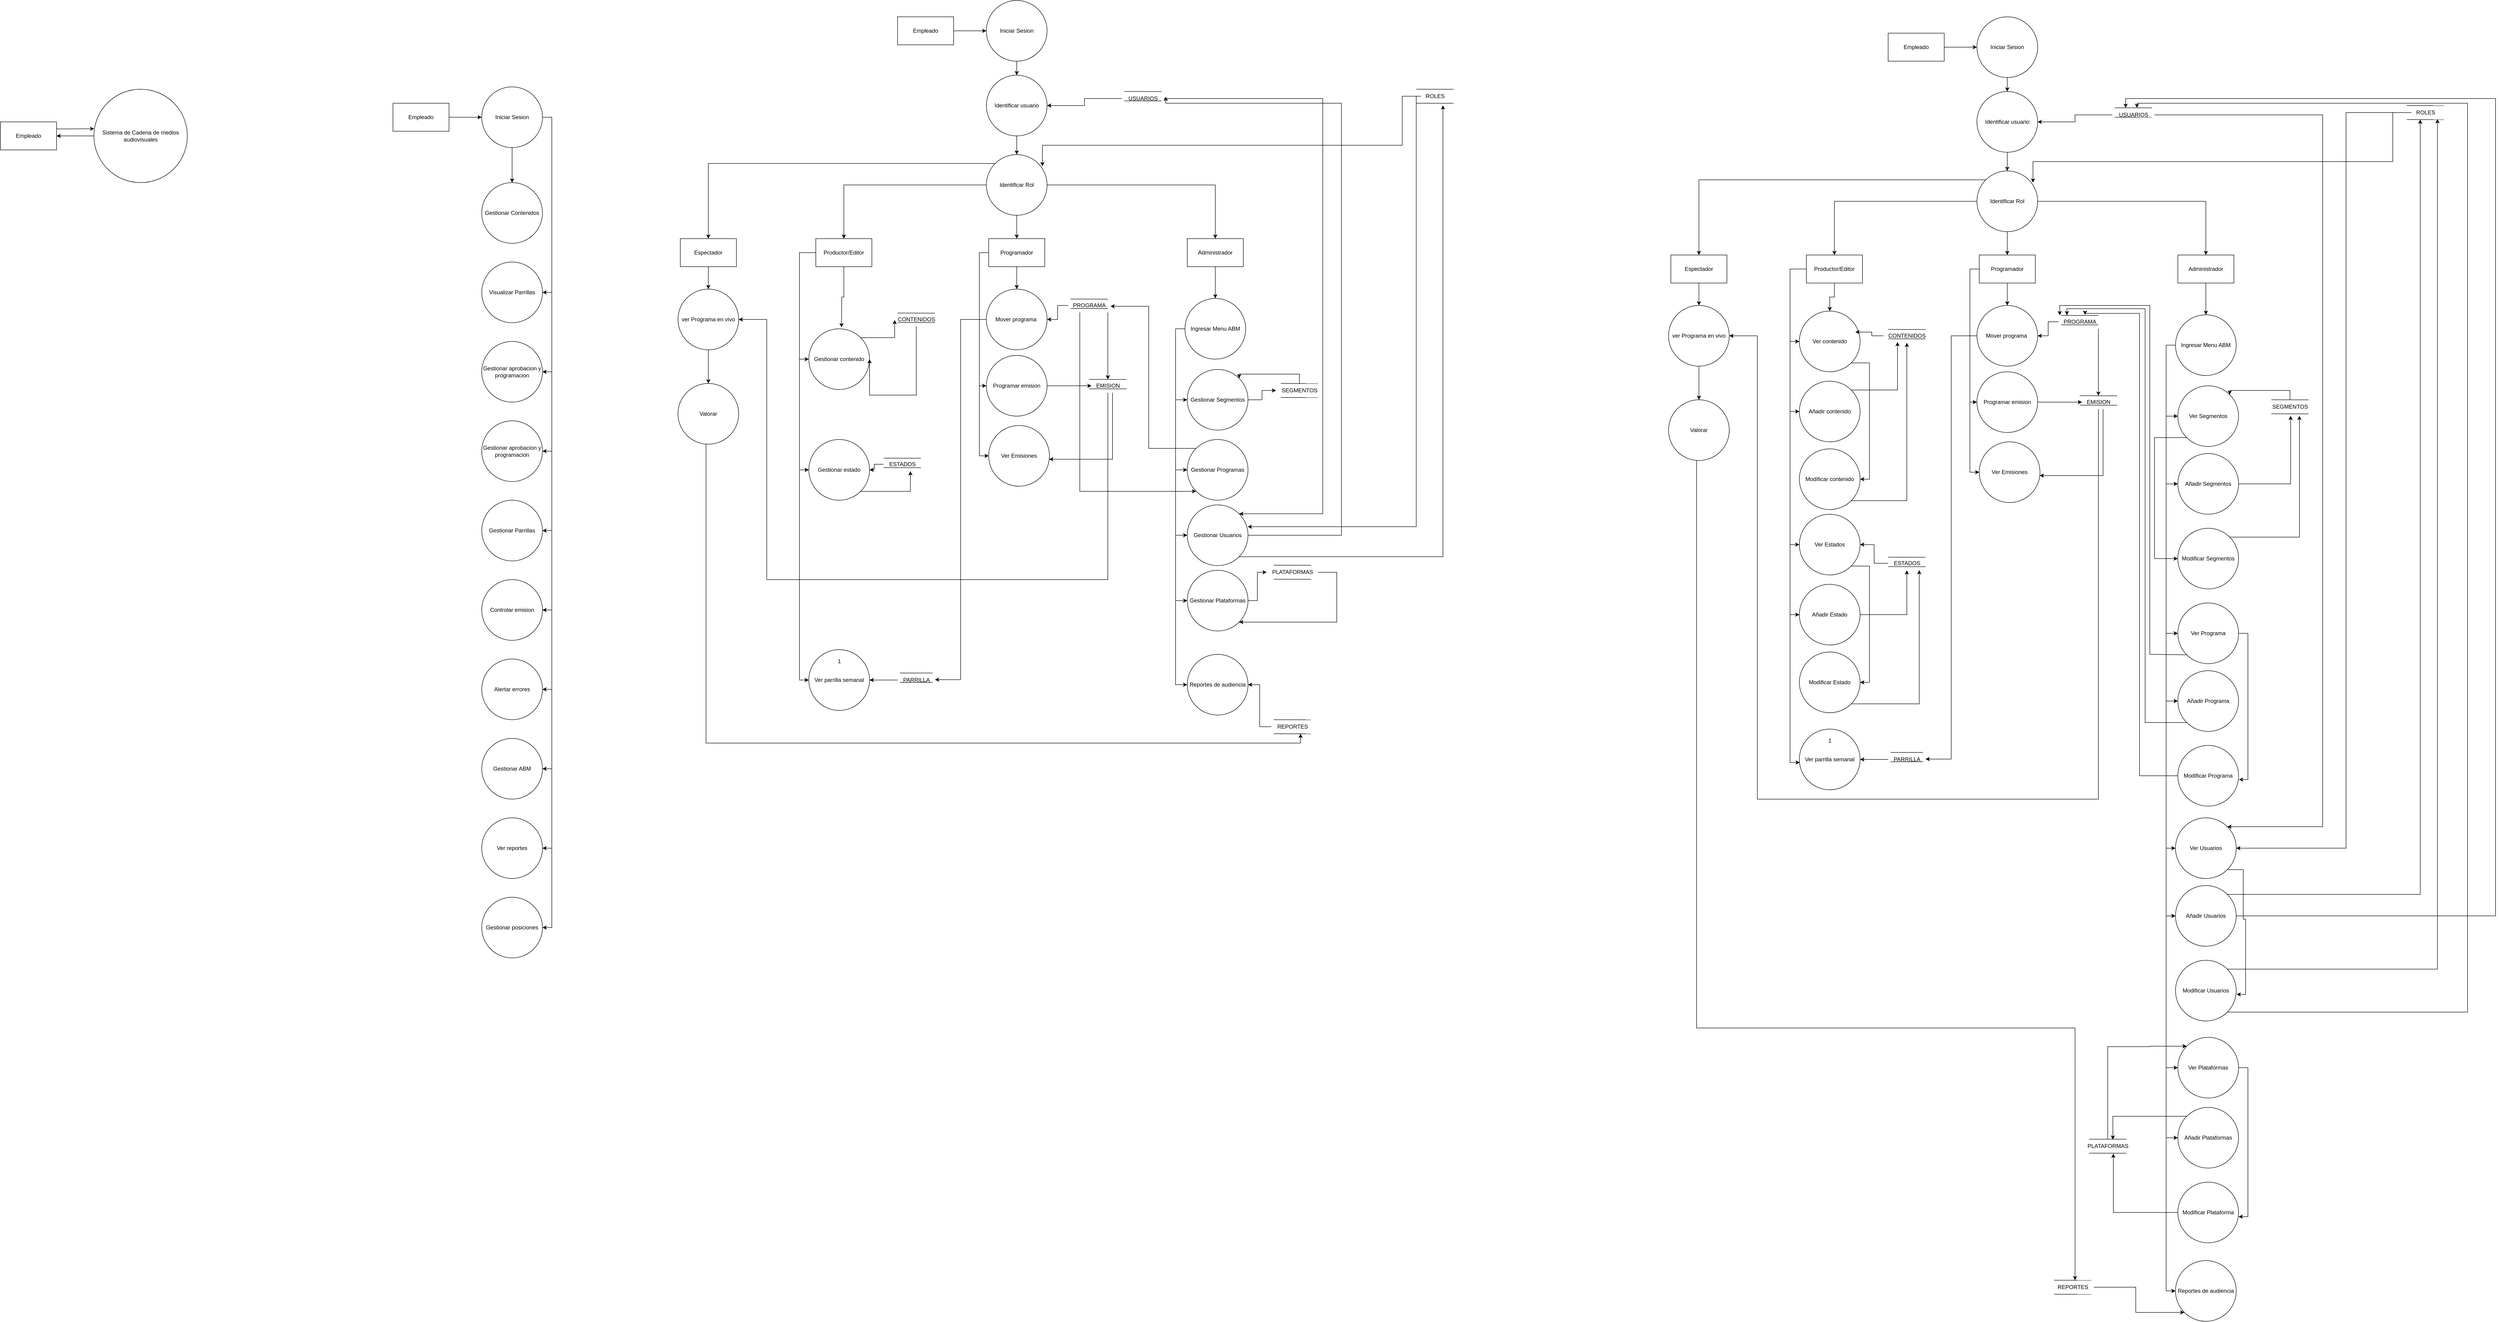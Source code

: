 <mxfile version="28.2.5">
  <diagram name="Página-1" id="yC_Nv15zv4otKrWb0r18">
    <mxGraphModel dx="1258" dy="724" grid="1" gridSize="10" guides="1" tooltips="1" connect="1" arrows="1" fold="1" page="1" pageScale="1" pageWidth="99827" pageHeight="991169" math="0" shadow="0">
      <root>
        <mxCell id="0" />
        <mxCell id="1" parent="0" />
        <mxCell id="aVHQifymBFc_l4_SO7kh-340" style="edgeStyle=orthogonalEdgeStyle;rounded=0;orthogonalLoop=1;jettySize=auto;html=1;exitX=1;exitY=1;exitDx=0;exitDy=0;entryX=1;entryY=0.5;entryDx=0;entryDy=0;" edge="1" parent="1" target="aVHQifymBFc_l4_SO7kh-347">
          <mxGeometry relative="1" as="geometry">
            <mxPoint x="4581.284" y="1528.284" as="sourcePoint" />
          </mxGeometry>
        </mxCell>
        <mxCell id="aVHQifymBFc_l4_SO7kh-550" style="edgeStyle=orthogonalEdgeStyle;rounded=0;orthogonalLoop=1;jettySize=auto;html=1;exitX=0;exitY=0.5;exitDx=0;exitDy=0;entryX=1;entryY=0.5;entryDx=0;entryDy=0;" edge="1" parent="1" source="aVHQifymBFc_l4_SO7kh-551" target="aVHQifymBFc_l4_SO7kh-553">
          <mxGeometry relative="1" as="geometry" />
        </mxCell>
        <mxCell id="aVHQifymBFc_l4_SO7kh-551" value="Sistema de Cadena de medios audiovisuales" style="ellipse;whiteSpace=wrap;html=1;aspect=fixed;" vertex="1" parent="1">
          <mxGeometry x="5180" y="1660" width="200" height="200" as="geometry" />
        </mxCell>
        <mxCell id="aVHQifymBFc_l4_SO7kh-552" style="edgeStyle=orthogonalEdgeStyle;rounded=0;orthogonalLoop=1;jettySize=auto;html=1;exitX=1;exitY=0.25;exitDx=0;exitDy=0;entryX=0.003;entryY=0.423;entryDx=0;entryDy=0;entryPerimeter=0;" edge="1" parent="1" source="aVHQifymBFc_l4_SO7kh-553" target="aVHQifymBFc_l4_SO7kh-551">
          <mxGeometry relative="1" as="geometry" />
        </mxCell>
        <mxCell id="aVHQifymBFc_l4_SO7kh-553" value="Empleado" style="rounded=0;whiteSpace=wrap;html=1;" vertex="1" parent="1">
          <mxGeometry x="4980" y="1730" width="120" height="60" as="geometry" />
        </mxCell>
        <mxCell id="aVHQifymBFc_l4_SO7kh-554" style="edgeStyle=orthogonalEdgeStyle;rounded=0;orthogonalLoop=1;jettySize=auto;html=1;entryX=0;entryY=0.5;entryDx=0;entryDy=0;" edge="1" parent="1" source="aVHQifymBFc_l4_SO7kh-555" target="aVHQifymBFc_l4_SO7kh-566">
          <mxGeometry relative="1" as="geometry" />
        </mxCell>
        <mxCell id="aVHQifymBFc_l4_SO7kh-555" value="Empleado" style="rounded=0;whiteSpace=wrap;html=1;" vertex="1" parent="1">
          <mxGeometry x="5820" y="1690" width="120" height="60" as="geometry" />
        </mxCell>
        <mxCell id="aVHQifymBFc_l4_SO7kh-556" style="edgeStyle=orthogonalEdgeStyle;rounded=0;orthogonalLoop=1;jettySize=auto;html=1;" edge="1" parent="1" source="aVHQifymBFc_l4_SO7kh-566" target="aVHQifymBFc_l4_SO7kh-567">
          <mxGeometry relative="1" as="geometry" />
        </mxCell>
        <mxCell id="aVHQifymBFc_l4_SO7kh-557" style="edgeStyle=orthogonalEdgeStyle;rounded=0;orthogonalLoop=1;jettySize=auto;html=1;exitX=1;exitY=0.5;exitDx=0;exitDy=0;entryX=1;entryY=0.5;entryDx=0;entryDy=0;" edge="1" parent="1" source="aVHQifymBFc_l4_SO7kh-566" target="aVHQifymBFc_l4_SO7kh-568">
          <mxGeometry relative="1" as="geometry" />
        </mxCell>
        <mxCell id="aVHQifymBFc_l4_SO7kh-558" style="edgeStyle=orthogonalEdgeStyle;rounded=0;orthogonalLoop=1;jettySize=auto;html=1;exitX=1;exitY=0.5;exitDx=0;exitDy=0;entryX=1;entryY=0.5;entryDx=0;entryDy=0;" edge="1" parent="1" source="aVHQifymBFc_l4_SO7kh-566" target="aVHQifymBFc_l4_SO7kh-569">
          <mxGeometry relative="1" as="geometry" />
        </mxCell>
        <mxCell id="aVHQifymBFc_l4_SO7kh-559" style="edgeStyle=orthogonalEdgeStyle;rounded=0;orthogonalLoop=1;jettySize=auto;html=1;exitX=1;exitY=0.5;exitDx=0;exitDy=0;entryX=1;entryY=0.5;entryDx=0;entryDy=0;" edge="1" parent="1" source="aVHQifymBFc_l4_SO7kh-566" target="aVHQifymBFc_l4_SO7kh-570">
          <mxGeometry relative="1" as="geometry" />
        </mxCell>
        <mxCell id="aVHQifymBFc_l4_SO7kh-560" style="edgeStyle=orthogonalEdgeStyle;rounded=0;orthogonalLoop=1;jettySize=auto;html=1;exitX=1;exitY=0.5;exitDx=0;exitDy=0;entryX=1;entryY=0.5;entryDx=0;entryDy=0;" edge="1" parent="1" source="aVHQifymBFc_l4_SO7kh-566" target="aVHQifymBFc_l4_SO7kh-571">
          <mxGeometry relative="1" as="geometry" />
        </mxCell>
        <mxCell id="aVHQifymBFc_l4_SO7kh-561" style="edgeStyle=orthogonalEdgeStyle;rounded=0;orthogonalLoop=1;jettySize=auto;html=1;exitX=1;exitY=0.5;exitDx=0;exitDy=0;entryX=1;entryY=0.5;entryDx=0;entryDy=0;" edge="1" parent="1" source="aVHQifymBFc_l4_SO7kh-566" target="aVHQifymBFc_l4_SO7kh-572">
          <mxGeometry relative="1" as="geometry" />
        </mxCell>
        <mxCell id="aVHQifymBFc_l4_SO7kh-562" style="edgeStyle=orthogonalEdgeStyle;rounded=0;orthogonalLoop=1;jettySize=auto;html=1;exitX=1;exitY=0.5;exitDx=0;exitDy=0;entryX=1;entryY=0.5;entryDx=0;entryDy=0;" edge="1" parent="1" source="aVHQifymBFc_l4_SO7kh-566" target="aVHQifymBFc_l4_SO7kh-573">
          <mxGeometry relative="1" as="geometry" />
        </mxCell>
        <mxCell id="aVHQifymBFc_l4_SO7kh-563" style="edgeStyle=orthogonalEdgeStyle;rounded=0;orthogonalLoop=1;jettySize=auto;html=1;exitX=1;exitY=0.5;exitDx=0;exitDy=0;entryX=1;entryY=0.5;entryDx=0;entryDy=0;" edge="1" parent="1" source="aVHQifymBFc_l4_SO7kh-566" target="aVHQifymBFc_l4_SO7kh-574">
          <mxGeometry relative="1" as="geometry" />
        </mxCell>
        <mxCell id="aVHQifymBFc_l4_SO7kh-564" style="edgeStyle=orthogonalEdgeStyle;rounded=0;orthogonalLoop=1;jettySize=auto;html=1;exitX=1;exitY=0.5;exitDx=0;exitDy=0;entryX=1;entryY=0.5;entryDx=0;entryDy=0;" edge="1" parent="1" source="aVHQifymBFc_l4_SO7kh-566" target="aVHQifymBFc_l4_SO7kh-575">
          <mxGeometry relative="1" as="geometry" />
        </mxCell>
        <mxCell id="aVHQifymBFc_l4_SO7kh-565" style="edgeStyle=orthogonalEdgeStyle;rounded=0;orthogonalLoop=1;jettySize=auto;html=1;exitX=1;exitY=0.5;exitDx=0;exitDy=0;entryX=1;entryY=0.5;entryDx=0;entryDy=0;" edge="1" parent="1" source="aVHQifymBFc_l4_SO7kh-566" target="aVHQifymBFc_l4_SO7kh-576">
          <mxGeometry relative="1" as="geometry" />
        </mxCell>
        <mxCell id="aVHQifymBFc_l4_SO7kh-566" value="Iniciar Sesion" style="ellipse;whiteSpace=wrap;html=1;aspect=fixed;" vertex="1" parent="1">
          <mxGeometry x="6010" y="1655" width="130" height="130" as="geometry" />
        </mxCell>
        <mxCell id="aVHQifymBFc_l4_SO7kh-567" value="Gestionar Contenidos" style="ellipse;whiteSpace=wrap;html=1;aspect=fixed;" vertex="1" parent="1">
          <mxGeometry x="6010" y="1860" width="130" height="130" as="geometry" />
        </mxCell>
        <mxCell id="aVHQifymBFc_l4_SO7kh-568" value="Visualizar Parrillas" style="ellipse;whiteSpace=wrap;html=1;aspect=fixed;" vertex="1" parent="1">
          <mxGeometry x="6010" y="2030" width="130" height="130" as="geometry" />
        </mxCell>
        <mxCell id="aVHQifymBFc_l4_SO7kh-569" value="Gestionar aprobacion y programacion" style="ellipse;whiteSpace=wrap;html=1;aspect=fixed;" vertex="1" parent="1">
          <mxGeometry x="6010" y="2200" width="130" height="130" as="geometry" />
        </mxCell>
        <mxCell id="aVHQifymBFc_l4_SO7kh-570" value="Gestionar aprobacion y programacion" style="ellipse;whiteSpace=wrap;html=1;aspect=fixed;" vertex="1" parent="1">
          <mxGeometry x="6010" y="2370" width="130" height="130" as="geometry" />
        </mxCell>
        <mxCell id="aVHQifymBFc_l4_SO7kh-571" value="Gestionar Parrillas" style="ellipse;whiteSpace=wrap;html=1;aspect=fixed;" vertex="1" parent="1">
          <mxGeometry x="6010" y="2540" width="130" height="130" as="geometry" />
        </mxCell>
        <mxCell id="aVHQifymBFc_l4_SO7kh-572" value="Controlar emision" style="ellipse;whiteSpace=wrap;html=1;aspect=fixed;" vertex="1" parent="1">
          <mxGeometry x="6010" y="2710" width="130" height="130" as="geometry" />
        </mxCell>
        <mxCell id="aVHQifymBFc_l4_SO7kh-573" value="Alertar errores" style="ellipse;whiteSpace=wrap;html=1;aspect=fixed;" vertex="1" parent="1">
          <mxGeometry x="6010" y="2880" width="130" height="130" as="geometry" />
        </mxCell>
        <mxCell id="aVHQifymBFc_l4_SO7kh-574" value="Gestionar ABM" style="ellipse;whiteSpace=wrap;html=1;aspect=fixed;" vertex="1" parent="1">
          <mxGeometry x="6010" y="3050" width="130" height="130" as="geometry" />
        </mxCell>
        <mxCell id="aVHQifymBFc_l4_SO7kh-575" value="Ver reportes" style="ellipse;whiteSpace=wrap;html=1;aspect=fixed;" vertex="1" parent="1">
          <mxGeometry x="6010" y="3220" width="130" height="130" as="geometry" />
        </mxCell>
        <mxCell id="aVHQifymBFc_l4_SO7kh-576" value="Gestionar posiciones" style="ellipse;whiteSpace=wrap;html=1;aspect=fixed;" vertex="1" parent="1">
          <mxGeometry x="6010" y="3390" width="130" height="130" as="geometry" />
        </mxCell>
        <mxCell id="aVHQifymBFc_l4_SO7kh-577" style="edgeStyle=orthogonalEdgeStyle;rounded=0;orthogonalLoop=1;jettySize=auto;html=1;entryX=0;entryY=0.5;entryDx=0;entryDy=0;" edge="1" parent="1" source="aVHQifymBFc_l4_SO7kh-578" target="aVHQifymBFc_l4_SO7kh-580">
          <mxGeometry relative="1" as="geometry" />
        </mxCell>
        <mxCell id="aVHQifymBFc_l4_SO7kh-578" value="Empleado" style="rounded=0;whiteSpace=wrap;html=1;" vertex="1" parent="1">
          <mxGeometry x="6900" y="1505" width="120" height="60" as="geometry" />
        </mxCell>
        <mxCell id="aVHQifymBFc_l4_SO7kh-579" style="edgeStyle=orthogonalEdgeStyle;rounded=0;orthogonalLoop=1;jettySize=auto;html=1;exitX=0.5;exitY=1;exitDx=0;exitDy=0;entryX=0.5;entryY=0;entryDx=0;entryDy=0;" edge="1" parent="1" source="aVHQifymBFc_l4_SO7kh-580" target="aVHQifymBFc_l4_SO7kh-590">
          <mxGeometry relative="1" as="geometry" />
        </mxCell>
        <mxCell id="aVHQifymBFc_l4_SO7kh-580" value="Iniciar Sesion" style="ellipse;whiteSpace=wrap;html=1;aspect=fixed;" vertex="1" parent="1">
          <mxGeometry x="7090" y="1470" width="130" height="130" as="geometry" />
        </mxCell>
        <mxCell id="aVHQifymBFc_l4_SO7kh-583" value="Ver parrilla semanal" style="ellipse;whiteSpace=wrap;html=1;aspect=fixed;" vertex="1" parent="1">
          <mxGeometry x="6710" y="2860" width="130" height="130" as="geometry" />
        </mxCell>
        <mxCell id="aVHQifymBFc_l4_SO7kh-584" value="Gestionar estado" style="ellipse;whiteSpace=wrap;html=1;aspect=fixed;" vertex="1" parent="1">
          <mxGeometry x="6710" y="2410" width="130" height="130" as="geometry" />
        </mxCell>
        <mxCell id="aVHQifymBFc_l4_SO7kh-585" style="edgeStyle=orthogonalEdgeStyle;rounded=0;orthogonalLoop=1;jettySize=auto;html=1;exitX=0;exitY=0.5;exitDx=0;exitDy=0;entryX=1;entryY=0.474;entryDx=0;entryDy=0;entryPerimeter=0;" edge="1" parent="1" source="aVHQifymBFc_l4_SO7kh-586" target="aVHQifymBFc_l4_SO7kh-621">
          <mxGeometry relative="1" as="geometry" />
        </mxCell>
        <mxCell id="aVHQifymBFc_l4_SO7kh-586" value="Mover programa&amp;nbsp;" style="ellipse;whiteSpace=wrap;html=1;aspect=fixed;" vertex="1" parent="1">
          <mxGeometry x="7090" y="2088" width="130" height="130" as="geometry" />
        </mxCell>
        <mxCell id="aVHQifymBFc_l4_SO7kh-589" style="edgeStyle=orthogonalEdgeStyle;rounded=0;orthogonalLoop=1;jettySize=auto;html=1;" edge="1" parent="1" source="aVHQifymBFc_l4_SO7kh-671" target="aVHQifymBFc_l4_SO7kh-605">
          <mxGeometry relative="1" as="geometry" />
        </mxCell>
        <mxCell id="aVHQifymBFc_l4_SO7kh-590" value="Identificar usuario" style="ellipse;whiteSpace=wrap;html=1;aspect=fixed;" vertex="1" parent="1">
          <mxGeometry x="7090" y="1630" width="130" height="130" as="geometry" />
        </mxCell>
        <mxCell id="aVHQifymBFc_l4_SO7kh-591" value="" style="endArrow=none;html=1;rounded=0;" edge="1" parent="1">
          <mxGeometry width="50" height="50" relative="1" as="geometry">
            <mxPoint x="7385" y="1664.84" as="sourcePoint" />
            <mxPoint x="7465" y="1665" as="targetPoint" />
            <Array as="points">
              <mxPoint x="7385" y="1664.84" />
            </Array>
          </mxGeometry>
        </mxCell>
        <mxCell id="aVHQifymBFc_l4_SO7kh-592" value="" style="endArrow=none;html=1;rounded=0;" edge="1" parent="1">
          <mxGeometry width="50" height="50" relative="1" as="geometry">
            <mxPoint x="7385" y="1685" as="sourcePoint" />
            <mxPoint x="7465" y="1685.16" as="targetPoint" />
            <Array as="points">
              <mxPoint x="7385" y="1685" />
            </Array>
          </mxGeometry>
        </mxCell>
        <mxCell id="aVHQifymBFc_l4_SO7kh-593" style="edgeStyle=orthogonalEdgeStyle;rounded=0;orthogonalLoop=1;jettySize=auto;html=1;entryX=1;entryY=0.5;entryDx=0;entryDy=0;" edge="1" parent="1" source="aVHQifymBFc_l4_SO7kh-653" target="aVHQifymBFc_l4_SO7kh-590">
          <mxGeometry relative="1" as="geometry" />
        </mxCell>
        <mxCell id="aVHQifymBFc_l4_SO7kh-594" style="edgeStyle=orthogonalEdgeStyle;rounded=0;orthogonalLoop=1;jettySize=auto;html=1;exitX=0.5;exitY=1;exitDx=0;exitDy=0;" edge="1" parent="1" source="aVHQifymBFc_l4_SO7kh-599">
          <mxGeometry relative="1" as="geometry">
            <mxPoint x="6780" y="2170" as="targetPoint" />
          </mxGeometry>
        </mxCell>
        <mxCell id="aVHQifymBFc_l4_SO7kh-595" style="edgeStyle=orthogonalEdgeStyle;rounded=0;orthogonalLoop=1;jettySize=auto;html=1;exitX=0;exitY=0.5;exitDx=0;exitDy=0;entryX=0;entryY=0.5;entryDx=0;entryDy=0;" edge="1" parent="1" source="aVHQifymBFc_l4_SO7kh-599" target="aVHQifymBFc_l4_SO7kh-606">
          <mxGeometry relative="1" as="geometry" />
        </mxCell>
        <mxCell id="aVHQifymBFc_l4_SO7kh-596" style="edgeStyle=orthogonalEdgeStyle;rounded=0;orthogonalLoop=1;jettySize=auto;html=1;exitX=0;exitY=0.5;exitDx=0;exitDy=0;entryX=0;entryY=0.5;entryDx=0;entryDy=0;" edge="1" parent="1" source="aVHQifymBFc_l4_SO7kh-599" target="aVHQifymBFc_l4_SO7kh-584">
          <mxGeometry relative="1" as="geometry">
            <mxPoint x="6680" y="2410" as="targetPoint" />
          </mxGeometry>
        </mxCell>
        <mxCell id="aVHQifymBFc_l4_SO7kh-598" style="edgeStyle=orthogonalEdgeStyle;rounded=0;orthogonalLoop=1;jettySize=auto;html=1;exitX=0;exitY=0.5;exitDx=0;exitDy=0;entryX=0;entryY=0.5;entryDx=0;entryDy=0;" edge="1" parent="1" source="aVHQifymBFc_l4_SO7kh-599" target="aVHQifymBFc_l4_SO7kh-583">
          <mxGeometry relative="1" as="geometry" />
        </mxCell>
        <mxCell id="aVHQifymBFc_l4_SO7kh-599" value="Productor/Editor" style="rounded=0;whiteSpace=wrap;html=1;" vertex="1" parent="1">
          <mxGeometry x="6725" y="1980" width="120" height="60" as="geometry" />
        </mxCell>
        <mxCell id="aVHQifymBFc_l4_SO7kh-600" style="edgeStyle=orthogonalEdgeStyle;rounded=0;orthogonalLoop=1;jettySize=auto;html=1;exitX=0.5;exitY=1;exitDx=0;exitDy=0;entryX=0.5;entryY=0;entryDx=0;entryDy=0;" edge="1" parent="1" source="aVHQifymBFc_l4_SO7kh-603" target="aVHQifymBFc_l4_SO7kh-586">
          <mxGeometry relative="1" as="geometry" />
        </mxCell>
        <mxCell id="aVHQifymBFc_l4_SO7kh-601" style="edgeStyle=orthogonalEdgeStyle;rounded=0;orthogonalLoop=1;jettySize=auto;html=1;exitX=0;exitY=0.5;exitDx=0;exitDy=0;entryX=0;entryY=0.5;entryDx=0;entryDy=0;" edge="1" parent="1" source="aVHQifymBFc_l4_SO7kh-603" target="aVHQifymBFc_l4_SO7kh-627">
          <mxGeometry relative="1" as="geometry" />
        </mxCell>
        <mxCell id="aVHQifymBFc_l4_SO7kh-602" style="edgeStyle=orthogonalEdgeStyle;rounded=0;orthogonalLoop=1;jettySize=auto;html=1;exitX=0;exitY=0.5;exitDx=0;exitDy=0;entryX=0;entryY=0.5;entryDx=0;entryDy=0;" edge="1" parent="1" source="aVHQifymBFc_l4_SO7kh-603" target="aVHQifymBFc_l4_SO7kh-664">
          <mxGeometry relative="1" as="geometry" />
        </mxCell>
        <mxCell id="aVHQifymBFc_l4_SO7kh-603" value="Programador" style="rounded=0;whiteSpace=wrap;html=1;" vertex="1" parent="1">
          <mxGeometry x="7095" y="1980" width="120" height="60" as="geometry" />
        </mxCell>
        <mxCell id="aVHQifymBFc_l4_SO7kh-604" style="edgeStyle=orthogonalEdgeStyle;rounded=0;orthogonalLoop=1;jettySize=auto;html=1;exitX=0.5;exitY=1;exitDx=0;exitDy=0;" edge="1" parent="1" source="aVHQifymBFc_l4_SO7kh-605" target="aVHQifymBFc_l4_SO7kh-636">
          <mxGeometry relative="1" as="geometry" />
        </mxCell>
        <mxCell id="aVHQifymBFc_l4_SO7kh-605" value="Administrador" style="rounded=0;whiteSpace=wrap;html=1;" vertex="1" parent="1">
          <mxGeometry x="7520" y="1980" width="120" height="60" as="geometry" />
        </mxCell>
        <mxCell id="aVHQifymBFc_l4_SO7kh-606" value="Gestionar contenido" style="ellipse;whiteSpace=wrap;html=1;aspect=fixed;" vertex="1" parent="1">
          <mxGeometry x="6710" y="2173" width="130" height="130" as="geometry" />
        </mxCell>
        <mxCell id="aVHQifymBFc_l4_SO7kh-609" value="1" style="text;html=1;align=center;verticalAlign=middle;resizable=0;points=[];autosize=1;strokeColor=none;fillColor=none;" vertex="1" parent="1">
          <mxGeometry x="6760" y="2870" width="30" height="30" as="geometry" />
        </mxCell>
        <mxCell id="aVHQifymBFc_l4_SO7kh-610" value="" style="endArrow=none;html=1;rounded=0;" edge="1" parent="1">
          <mxGeometry width="50" height="50" relative="1" as="geometry">
            <mxPoint x="6900" y="2139.3" as="sourcePoint" />
            <mxPoint x="6980" y="2139.46" as="targetPoint" />
            <Array as="points">
              <mxPoint x="6900" y="2139.3" />
            </Array>
          </mxGeometry>
        </mxCell>
        <mxCell id="aVHQifymBFc_l4_SO7kh-611" value="" style="endArrow=none;html=1;rounded=0;" edge="1" parent="1">
          <mxGeometry width="50" height="50" relative="1" as="geometry">
            <mxPoint x="6900" y="2159.46" as="sourcePoint" />
            <mxPoint x="6980" y="2159.62" as="targetPoint" />
            <Array as="points">
              <mxPoint x="6900" y="2159.46" />
            </Array>
          </mxGeometry>
        </mxCell>
        <mxCell id="aVHQifymBFc_l4_SO7kh-612" style="edgeStyle=orthogonalEdgeStyle;rounded=0;orthogonalLoop=1;jettySize=auto;html=1;entryX=1;entryY=0.5;entryDx=0;entryDy=0;" edge="1" parent="1" source="aVHQifymBFc_l4_SO7kh-613" target="aVHQifymBFc_l4_SO7kh-606">
          <mxGeometry relative="1" as="geometry">
            <Array as="points">
              <mxPoint x="6940" y="2315" />
            </Array>
          </mxGeometry>
        </mxCell>
        <mxCell id="aVHQifymBFc_l4_SO7kh-613" value="CONTENIDOS" style="text;html=1;align=center;verticalAlign=middle;resizable=0;points=[];autosize=1;strokeColor=none;fillColor=none;" vertex="1" parent="1">
          <mxGeometry x="6890" y="2138" width="100" height="30" as="geometry" />
        </mxCell>
        <mxCell id="aVHQifymBFc_l4_SO7kh-614" value="" style="endArrow=none;html=1;rounded=0;" edge="1" parent="1">
          <mxGeometry width="50" height="50" relative="1" as="geometry">
            <mxPoint x="6870" y="2450" as="sourcePoint" />
            <mxPoint x="6950" y="2450.16" as="targetPoint" />
            <Array as="points">
              <mxPoint x="6870" y="2450" />
            </Array>
          </mxGeometry>
        </mxCell>
        <mxCell id="aVHQifymBFc_l4_SO7kh-615" value="" style="endArrow=none;html=1;rounded=0;" edge="1" parent="1">
          <mxGeometry width="50" height="50" relative="1" as="geometry">
            <mxPoint x="6870" y="2470.16" as="sourcePoint" />
            <mxPoint x="6950" y="2470.32" as="targetPoint" />
            <Array as="points">
              <mxPoint x="6870" y="2470.16" />
            </Array>
          </mxGeometry>
        </mxCell>
        <mxCell id="aVHQifymBFc_l4_SO7kh-616" style="edgeStyle=orthogonalEdgeStyle;rounded=0;orthogonalLoop=1;jettySize=auto;html=1;" edge="1" parent="1" source="aVHQifymBFc_l4_SO7kh-617" target="aVHQifymBFc_l4_SO7kh-584">
          <mxGeometry relative="1" as="geometry" />
        </mxCell>
        <mxCell id="aVHQifymBFc_l4_SO7kh-617" value="ESTADOS" style="text;html=1;align=center;verticalAlign=middle;resizable=0;points=[];autosize=1;strokeColor=none;fillColor=none;" vertex="1" parent="1">
          <mxGeometry x="6870" y="2448" width="80" height="30" as="geometry" />
        </mxCell>
        <mxCell id="aVHQifymBFc_l4_SO7kh-618" value="" style="endArrow=none;html=1;rounded=0;" edge="1" parent="1">
          <mxGeometry width="50" height="50" relative="1" as="geometry">
            <mxPoint x="6905" y="2910" as="sourcePoint" />
            <mxPoint x="6975" y="2910" as="targetPoint" />
          </mxGeometry>
        </mxCell>
        <mxCell id="aVHQifymBFc_l4_SO7kh-619" value="" style="endArrow=none;html=1;rounded=0;" edge="1" parent="1">
          <mxGeometry width="50" height="50" relative="1" as="geometry">
            <mxPoint x="6905" y="2930" as="sourcePoint" />
            <mxPoint x="6975" y="2930" as="targetPoint" />
          </mxGeometry>
        </mxCell>
        <mxCell id="aVHQifymBFc_l4_SO7kh-620" style="edgeStyle=orthogonalEdgeStyle;rounded=0;orthogonalLoop=1;jettySize=auto;html=1;entryX=1;entryY=0.5;entryDx=0;entryDy=0;" edge="1" parent="1" source="aVHQifymBFc_l4_SO7kh-621" target="aVHQifymBFc_l4_SO7kh-583">
          <mxGeometry relative="1" as="geometry" />
        </mxCell>
        <mxCell id="aVHQifymBFc_l4_SO7kh-621" value="PARRILLA" style="text;html=1;align=center;verticalAlign=middle;resizable=0;points=[];autosize=1;strokeColor=none;fillColor=none;" vertex="1" parent="1">
          <mxGeometry x="6900" y="2910" width="80" height="30" as="geometry" />
        </mxCell>
        <mxCell id="aVHQifymBFc_l4_SO7kh-622" value="" style="endArrow=none;html=1;rounded=0;" edge="1" parent="1">
          <mxGeometry width="50" height="50" relative="1" as="geometry">
            <mxPoint x="7270" y="2109.3" as="sourcePoint" />
            <mxPoint x="7350" y="2109.46" as="targetPoint" />
            <Array as="points">
              <mxPoint x="7270" y="2109.3" />
            </Array>
          </mxGeometry>
        </mxCell>
        <mxCell id="aVHQifymBFc_l4_SO7kh-623" value="" style="endArrow=none;html=1;rounded=0;" edge="1" parent="1">
          <mxGeometry width="50" height="50" relative="1" as="geometry">
            <mxPoint x="7270" y="2129.46" as="sourcePoint" />
            <mxPoint x="7350" y="2129.62" as="targetPoint" />
            <Array as="points">
              <mxPoint x="7270" y="2129.46" />
            </Array>
          </mxGeometry>
        </mxCell>
        <mxCell id="aVHQifymBFc_l4_SO7kh-624" style="edgeStyle=orthogonalEdgeStyle;rounded=0;orthogonalLoop=1;jettySize=auto;html=1;" edge="1" parent="1" source="aVHQifymBFc_l4_SO7kh-625" target="aVHQifymBFc_l4_SO7kh-586">
          <mxGeometry relative="1" as="geometry" />
        </mxCell>
        <mxCell id="aVHQifymBFc_l4_SO7kh-684" style="edgeStyle=orthogonalEdgeStyle;rounded=0;orthogonalLoop=1;jettySize=auto;html=1;entryX=0;entryY=1;entryDx=0;entryDy=0;" edge="1" parent="1" source="aVHQifymBFc_l4_SO7kh-625" target="aVHQifymBFc_l4_SO7kh-639">
          <mxGeometry relative="1" as="geometry">
            <Array as="points">
              <mxPoint x="7290" y="2521" />
            </Array>
          </mxGeometry>
        </mxCell>
        <mxCell id="aVHQifymBFc_l4_SO7kh-625" value="PROGRAMA" style="text;html=1;align=center;verticalAlign=middle;resizable=0;points=[];autosize=1;strokeColor=none;fillColor=none;" vertex="1" parent="1">
          <mxGeometry x="7265" y="2108" width="90" height="30" as="geometry" />
        </mxCell>
        <mxCell id="aVHQifymBFc_l4_SO7kh-626" style="edgeStyle=orthogonalEdgeStyle;rounded=0;orthogonalLoop=1;jettySize=auto;html=1;" edge="1" parent="1" source="aVHQifymBFc_l4_SO7kh-627" target="aVHQifymBFc_l4_SO7kh-663">
          <mxGeometry relative="1" as="geometry" />
        </mxCell>
        <mxCell id="aVHQifymBFc_l4_SO7kh-627" value="Programar emision" style="ellipse;whiteSpace=wrap;html=1;aspect=fixed;" vertex="1" parent="1">
          <mxGeometry x="7090" y="2230" width="130" height="130" as="geometry" />
        </mxCell>
        <mxCell id="aVHQifymBFc_l4_SO7kh-628" style="edgeStyle=orthogonalEdgeStyle;rounded=0;orthogonalLoop=1;jettySize=auto;html=1;exitX=0;exitY=0.5;exitDx=0;exitDy=0;entryX=0;entryY=0.5;entryDx=0;entryDy=0;" edge="1" parent="1" source="aVHQifymBFc_l4_SO7kh-636" target="aVHQifymBFc_l4_SO7kh-641">
          <mxGeometry relative="1" as="geometry" />
        </mxCell>
        <mxCell id="aVHQifymBFc_l4_SO7kh-629" style="edgeStyle=orthogonalEdgeStyle;rounded=0;orthogonalLoop=1;jettySize=auto;html=1;exitX=0;exitY=0.5;exitDx=0;exitDy=0;entryX=0;entryY=0.5;entryDx=0;entryDy=0;" edge="1" parent="1" source="aVHQifymBFc_l4_SO7kh-636" target="aVHQifymBFc_l4_SO7kh-639">
          <mxGeometry relative="1" as="geometry" />
        </mxCell>
        <mxCell id="aVHQifymBFc_l4_SO7kh-630" style="edgeStyle=orthogonalEdgeStyle;rounded=0;orthogonalLoop=1;jettySize=auto;html=1;exitX=0;exitY=0.5;exitDx=0;exitDy=0;entryX=0;entryY=0.5;entryDx=0;entryDy=0;" edge="1" parent="1" source="aVHQifymBFc_l4_SO7kh-636" target="aVHQifymBFc_l4_SO7kh-643">
          <mxGeometry relative="1" as="geometry" />
        </mxCell>
        <mxCell id="aVHQifymBFc_l4_SO7kh-633" style="edgeStyle=orthogonalEdgeStyle;rounded=0;orthogonalLoop=1;jettySize=auto;html=1;exitX=0;exitY=0.5;exitDx=0;exitDy=0;entryX=0;entryY=0.5;entryDx=0;entryDy=0;" edge="1" parent="1" source="aVHQifymBFc_l4_SO7kh-636" target="aVHQifymBFc_l4_SO7kh-645">
          <mxGeometry relative="1" as="geometry" />
        </mxCell>
        <mxCell id="aVHQifymBFc_l4_SO7kh-634" style="edgeStyle=orthogonalEdgeStyle;rounded=0;orthogonalLoop=1;jettySize=auto;html=1;exitX=0;exitY=0.5;exitDx=0;exitDy=0;entryX=0;entryY=0.5;entryDx=0;entryDy=0;" edge="1" parent="1" source="aVHQifymBFc_l4_SO7kh-636" target="aVHQifymBFc_l4_SO7kh-637">
          <mxGeometry relative="1" as="geometry" />
        </mxCell>
        <mxCell id="aVHQifymBFc_l4_SO7kh-636" value="Ingresar Menu ABM" style="ellipse;whiteSpace=wrap;html=1;aspect=fixed;" vertex="1" parent="1">
          <mxGeometry x="7515" y="2108" width="130" height="130" as="geometry" />
        </mxCell>
        <mxCell id="aVHQifymBFc_l4_SO7kh-637" value="Reportes de audiencia" style="ellipse;whiteSpace=wrap;html=1;aspect=fixed;" vertex="1" parent="1">
          <mxGeometry x="7520" y="2870" width="130" height="130" as="geometry" />
        </mxCell>
        <mxCell id="aVHQifymBFc_l4_SO7kh-638" style="edgeStyle=orthogonalEdgeStyle;rounded=0;orthogonalLoop=1;jettySize=auto;html=1;exitX=0;exitY=0;exitDx=0;exitDy=0;entryX=1.008;entryY=0.559;entryDx=0;entryDy=0;entryPerimeter=0;" edge="1" parent="1" source="aVHQifymBFc_l4_SO7kh-639" target="aVHQifymBFc_l4_SO7kh-625">
          <mxGeometry relative="1" as="geometry" />
        </mxCell>
        <mxCell id="aVHQifymBFc_l4_SO7kh-639" value="Gestionar Programas" style="ellipse;whiteSpace=wrap;html=1;aspect=fixed;" vertex="1" parent="1">
          <mxGeometry x="7520" y="2410" width="130" height="130" as="geometry" />
        </mxCell>
        <mxCell id="aVHQifymBFc_l4_SO7kh-640" style="edgeStyle=orthogonalEdgeStyle;rounded=0;orthogonalLoop=1;jettySize=auto;html=1;exitX=1;exitY=0.5;exitDx=0;exitDy=0;" edge="1" parent="1" source="aVHQifymBFc_l4_SO7kh-641" target="aVHQifymBFc_l4_SO7kh-670">
          <mxGeometry relative="1" as="geometry" />
        </mxCell>
        <mxCell id="aVHQifymBFc_l4_SO7kh-641" value="Gestionar Segmentos" style="ellipse;whiteSpace=wrap;html=1;aspect=fixed;" vertex="1" parent="1">
          <mxGeometry x="7520" y="2260" width="130" height="130" as="geometry" />
        </mxCell>
        <mxCell id="aVHQifymBFc_l4_SO7kh-642" style="edgeStyle=orthogonalEdgeStyle;rounded=0;orthogonalLoop=1;jettySize=auto;html=1;entryX=1.044;entryY=0.367;entryDx=0;entryDy=0;entryPerimeter=0;" edge="1" parent="1" source="aVHQifymBFc_l4_SO7kh-643" target="aVHQifymBFc_l4_SO7kh-653">
          <mxGeometry relative="1" as="geometry">
            <Array as="points">
              <mxPoint x="7850" y="2615" />
              <mxPoint x="7850" y="1690" />
              <mxPoint x="7474" y="1690" />
            </Array>
          </mxGeometry>
        </mxCell>
        <mxCell id="aVHQifymBFc_l4_SO7kh-643" value="Gestionar Usuarios" style="ellipse;whiteSpace=wrap;html=1;aspect=fixed;" vertex="1" parent="1">
          <mxGeometry x="7520" y="2550" width="130" height="130" as="geometry" />
        </mxCell>
        <mxCell id="aVHQifymBFc_l4_SO7kh-644" style="edgeStyle=orthogonalEdgeStyle;rounded=0;orthogonalLoop=1;jettySize=auto;html=1;" edge="1" parent="1" source="aVHQifymBFc_l4_SO7kh-645" target="aVHQifymBFc_l4_SO7kh-659">
          <mxGeometry relative="1" as="geometry" />
        </mxCell>
        <mxCell id="aVHQifymBFc_l4_SO7kh-645" value="Gestionar Plataformas" style="ellipse;whiteSpace=wrap;html=1;aspect=fixed;" vertex="1" parent="1">
          <mxGeometry x="7520" y="2690" width="130" height="130" as="geometry" />
        </mxCell>
        <mxCell id="aVHQifymBFc_l4_SO7kh-648" value="" style="endArrow=none;html=1;rounded=0;" edge="1" parent="1">
          <mxGeometry width="50" height="50" relative="1" as="geometry">
            <mxPoint x="7705" y="3010" as="sourcePoint" />
            <mxPoint x="7785" y="3010.16" as="targetPoint" />
            <Array as="points">
              <mxPoint x="7705" y="3010" />
            </Array>
          </mxGeometry>
        </mxCell>
        <mxCell id="aVHQifymBFc_l4_SO7kh-649" value="" style="endArrow=none;html=1;rounded=0;" edge="1" parent="1">
          <mxGeometry width="50" height="50" relative="1" as="geometry">
            <mxPoint x="7705" y="3040" as="sourcePoint" />
            <mxPoint x="7785" y="3040.16" as="targetPoint" />
            <Array as="points">
              <mxPoint x="7705" y="3040" />
            </Array>
          </mxGeometry>
        </mxCell>
        <mxCell id="aVHQifymBFc_l4_SO7kh-650" style="edgeStyle=orthogonalEdgeStyle;rounded=0;orthogonalLoop=1;jettySize=auto;html=1;entryX=1;entryY=0.5;entryDx=0;entryDy=0;" edge="1" parent="1" source="aVHQifymBFc_l4_SO7kh-651" target="aVHQifymBFc_l4_SO7kh-637">
          <mxGeometry relative="1" as="geometry" />
        </mxCell>
        <mxCell id="aVHQifymBFc_l4_SO7kh-651" value="REPORTES" style="text;html=1;align=center;verticalAlign=middle;resizable=0;points=[];autosize=1;strokeColor=none;fillColor=none;" vertex="1" parent="1">
          <mxGeometry x="7700" y="3010" width="90" height="30" as="geometry" />
        </mxCell>
        <mxCell id="aVHQifymBFc_l4_SO7kh-652" value="" style="endArrow=none;html=1;rounded=0;" edge="1" parent="1" target="aVHQifymBFc_l4_SO7kh-653">
          <mxGeometry width="50" height="50" relative="1" as="geometry">
            <mxPoint x="7380" y="1694.92" as="sourcePoint" />
            <mxPoint x="7460" y="1695.08" as="targetPoint" />
            <Array as="points" />
          </mxGeometry>
        </mxCell>
        <mxCell id="aVHQifymBFc_l4_SO7kh-683" style="edgeStyle=orthogonalEdgeStyle;rounded=0;orthogonalLoop=1;jettySize=auto;html=1;entryX=1;entryY=0;entryDx=0;entryDy=0;" edge="1" parent="1" source="aVHQifymBFc_l4_SO7kh-653" target="aVHQifymBFc_l4_SO7kh-643">
          <mxGeometry relative="1" as="geometry">
            <Array as="points">
              <mxPoint x="7810" y="1680" />
              <mxPoint x="7810" y="2569" />
            </Array>
          </mxGeometry>
        </mxCell>
        <mxCell id="aVHQifymBFc_l4_SO7kh-653" value="USUARIOS" style="text;html=1;align=center;verticalAlign=middle;resizable=0;points=[];autosize=1;strokeColor=none;fillColor=none;" vertex="1" parent="1">
          <mxGeometry x="7380" y="1665" width="90" height="30" as="geometry" />
        </mxCell>
        <mxCell id="aVHQifymBFc_l4_SO7kh-656" value="" style="endArrow=none;html=1;rounded=0;" edge="1" parent="1">
          <mxGeometry width="50" height="50" relative="1" as="geometry">
            <mxPoint x="7705" y="2679.17" as="sourcePoint" />
            <mxPoint x="7785" y="2679.33" as="targetPoint" />
            <Array as="points">
              <mxPoint x="7705" y="2679.17" />
            </Array>
          </mxGeometry>
        </mxCell>
        <mxCell id="aVHQifymBFc_l4_SO7kh-657" value="" style="endArrow=none;html=1;rounded=0;" edge="1" parent="1">
          <mxGeometry width="50" height="50" relative="1" as="geometry">
            <mxPoint x="7705" y="2709.17" as="sourcePoint" />
            <mxPoint x="7785" y="2709.33" as="targetPoint" />
            <Array as="points">
              <mxPoint x="7705" y="2709.17" />
            </Array>
          </mxGeometry>
        </mxCell>
        <mxCell id="aVHQifymBFc_l4_SO7kh-658" style="edgeStyle=orthogonalEdgeStyle;rounded=0;orthogonalLoop=1;jettySize=auto;html=1;entryX=1;entryY=1;entryDx=0;entryDy=0;" edge="1" parent="1" source="aVHQifymBFc_l4_SO7kh-659" target="aVHQifymBFc_l4_SO7kh-645">
          <mxGeometry relative="1" as="geometry">
            <Array as="points">
              <mxPoint x="7840" y="2694" />
              <mxPoint x="7840" y="2801" />
            </Array>
          </mxGeometry>
        </mxCell>
        <mxCell id="aVHQifymBFc_l4_SO7kh-659" value="PLATAFORMAS" style="text;html=1;align=center;verticalAlign=middle;resizable=0;points=[];autosize=1;strokeColor=none;fillColor=none;" vertex="1" parent="1">
          <mxGeometry x="7690" y="2679.17" width="110" height="30" as="geometry" />
        </mxCell>
        <mxCell id="aVHQifymBFc_l4_SO7kh-660" value="" style="endArrow=none;html=1;rounded=0;" edge="1" parent="1">
          <mxGeometry width="50" height="50" relative="1" as="geometry">
            <mxPoint x="7310" y="2281.3" as="sourcePoint" />
            <mxPoint x="7390" y="2281.46" as="targetPoint" />
            <Array as="points">
              <mxPoint x="7310" y="2281.3" />
            </Array>
          </mxGeometry>
        </mxCell>
        <mxCell id="aVHQifymBFc_l4_SO7kh-661" value="" style="endArrow=none;html=1;rounded=0;" edge="1" parent="1">
          <mxGeometry width="50" height="50" relative="1" as="geometry">
            <mxPoint x="7310" y="2301.46" as="sourcePoint" />
            <mxPoint x="7390" y="2301.62" as="targetPoint" />
            <Array as="points">
              <mxPoint x="7310" y="2301.46" />
            </Array>
          </mxGeometry>
        </mxCell>
        <mxCell id="aVHQifymBFc_l4_SO7kh-662" style="edgeStyle=orthogonalEdgeStyle;rounded=0;orthogonalLoop=1;jettySize=auto;html=1;entryX=0.994;entryY=0.556;entryDx=0;entryDy=0;entryPerimeter=0;" edge="1" parent="1" source="aVHQifymBFc_l4_SO7kh-663" target="aVHQifymBFc_l4_SO7kh-664">
          <mxGeometry relative="1" as="geometry">
            <Array as="points">
              <mxPoint x="7360" y="2452" />
            </Array>
          </mxGeometry>
        </mxCell>
        <mxCell id="aVHQifymBFc_l4_SO7kh-701" style="edgeStyle=orthogonalEdgeStyle;rounded=0;orthogonalLoop=1;jettySize=auto;html=1;entryX=1;entryY=0.5;entryDx=0;entryDy=0;" edge="1" parent="1" source="aVHQifymBFc_l4_SO7kh-663" target="aVHQifymBFc_l4_SO7kh-689">
          <mxGeometry relative="1" as="geometry">
            <Array as="points">
              <mxPoint x="7350" y="2710" />
              <mxPoint x="6620" y="2710" />
              <mxPoint x="6620" y="2153" />
            </Array>
          </mxGeometry>
        </mxCell>
        <mxCell id="aVHQifymBFc_l4_SO7kh-663" value="EMISION" style="text;html=1;align=center;verticalAlign=middle;resizable=0;points=[];autosize=1;strokeColor=none;fillColor=none;" vertex="1" parent="1">
          <mxGeometry x="7315" y="2280" width="70" height="30" as="geometry" />
        </mxCell>
        <mxCell id="aVHQifymBFc_l4_SO7kh-664" value="Ver Emisiones" style="ellipse;whiteSpace=wrap;html=1;aspect=fixed;" vertex="1" parent="1">
          <mxGeometry x="7095" y="2380" width="130" height="130" as="geometry" />
        </mxCell>
        <mxCell id="aVHQifymBFc_l4_SO7kh-667" value="" style="endArrow=none;html=1;rounded=0;" edge="1" parent="1">
          <mxGeometry width="50" height="50" relative="1" as="geometry">
            <mxPoint x="7720" y="2290" as="sourcePoint" />
            <mxPoint x="7800" y="2290.16" as="targetPoint" />
            <Array as="points">
              <mxPoint x="7720" y="2290" />
            </Array>
          </mxGeometry>
        </mxCell>
        <mxCell id="aVHQifymBFc_l4_SO7kh-668" value="" style="endArrow=none;html=1;rounded=0;" edge="1" parent="1">
          <mxGeometry width="50" height="50" relative="1" as="geometry">
            <mxPoint x="7720" y="2320" as="sourcePoint" />
            <mxPoint x="7800" y="2320.16" as="targetPoint" />
            <Array as="points">
              <mxPoint x="7720" y="2320" />
            </Array>
          </mxGeometry>
        </mxCell>
        <mxCell id="aVHQifymBFc_l4_SO7kh-669" style="edgeStyle=orthogonalEdgeStyle;rounded=0;orthogonalLoop=1;jettySize=auto;html=1;entryX=1;entryY=0;entryDx=0;entryDy=0;" edge="1" parent="1" source="aVHQifymBFc_l4_SO7kh-670" target="aVHQifymBFc_l4_SO7kh-641">
          <mxGeometry relative="1" as="geometry">
            <Array as="points">
              <mxPoint x="7760" y="2270" />
              <mxPoint x="7631" y="2270" />
            </Array>
          </mxGeometry>
        </mxCell>
        <mxCell id="aVHQifymBFc_l4_SO7kh-670" value="SEGMENTOS" style="text;html=1;align=center;verticalAlign=middle;resizable=0;points=[];autosize=1;strokeColor=none;fillColor=none;" vertex="1" parent="1">
          <mxGeometry x="7710" y="2290" width="100" height="30" as="geometry" />
        </mxCell>
        <mxCell id="aVHQifymBFc_l4_SO7kh-672" value="" style="edgeStyle=orthogonalEdgeStyle;rounded=0;orthogonalLoop=1;jettySize=auto;html=1;exitX=0.5;exitY=1;exitDx=0;exitDy=0;" edge="1" parent="1" source="aVHQifymBFc_l4_SO7kh-590" target="aVHQifymBFc_l4_SO7kh-671">
          <mxGeometry relative="1" as="geometry">
            <mxPoint x="7155" y="1760" as="sourcePoint" />
            <mxPoint x="7580" y="1980" as="targetPoint" />
          </mxGeometry>
        </mxCell>
        <mxCell id="aVHQifymBFc_l4_SO7kh-673" style="edgeStyle=orthogonalEdgeStyle;rounded=0;orthogonalLoop=1;jettySize=auto;html=1;exitX=0;exitY=0.5;exitDx=0;exitDy=0;" edge="1" parent="1" source="aVHQifymBFc_l4_SO7kh-671" target="aVHQifymBFc_l4_SO7kh-599">
          <mxGeometry relative="1" as="geometry" />
        </mxCell>
        <mxCell id="aVHQifymBFc_l4_SO7kh-674" style="edgeStyle=orthogonalEdgeStyle;rounded=0;orthogonalLoop=1;jettySize=auto;html=1;exitX=0.5;exitY=1;exitDx=0;exitDy=0;entryX=0.5;entryY=0;entryDx=0;entryDy=0;" edge="1" parent="1" source="aVHQifymBFc_l4_SO7kh-671" target="aVHQifymBFc_l4_SO7kh-603">
          <mxGeometry relative="1" as="geometry" />
        </mxCell>
        <mxCell id="aVHQifymBFc_l4_SO7kh-697" style="edgeStyle=orthogonalEdgeStyle;rounded=0;orthogonalLoop=1;jettySize=auto;html=1;exitX=0;exitY=0;exitDx=0;exitDy=0;entryX=0.5;entryY=0;entryDx=0;entryDy=0;" edge="1" parent="1" source="aVHQifymBFc_l4_SO7kh-671" target="aVHQifymBFc_l4_SO7kh-687">
          <mxGeometry relative="1" as="geometry" />
        </mxCell>
        <mxCell id="aVHQifymBFc_l4_SO7kh-671" value="Identificar Rol" style="ellipse;whiteSpace=wrap;html=1;aspect=fixed;" vertex="1" parent="1">
          <mxGeometry x="7090" y="1800" width="130" height="130" as="geometry" />
        </mxCell>
        <mxCell id="aVHQifymBFc_l4_SO7kh-675" value="" style="endArrow=none;html=1;rounded=0;" edge="1" parent="1">
          <mxGeometry width="50" height="50" relative="1" as="geometry">
            <mxPoint x="8010" y="1660" as="sourcePoint" />
            <mxPoint x="8090" y="1660.16" as="targetPoint" />
            <Array as="points">
              <mxPoint x="8010" y="1660" />
            </Array>
          </mxGeometry>
        </mxCell>
        <mxCell id="aVHQifymBFc_l4_SO7kh-676" value="" style="endArrow=none;html=1;rounded=0;" edge="1" parent="1">
          <mxGeometry width="50" height="50" relative="1" as="geometry">
            <mxPoint x="8010" y="1690" as="sourcePoint" />
            <mxPoint x="8090" y="1690.16" as="targetPoint" />
            <Array as="points">
              <mxPoint x="8010" y="1690" />
            </Array>
          </mxGeometry>
        </mxCell>
        <mxCell id="aVHQifymBFc_l4_SO7kh-677" value="ROLES" style="text;html=1;align=center;verticalAlign=middle;resizable=0;points=[];autosize=1;strokeColor=none;fillColor=none;" vertex="1" parent="1">
          <mxGeometry x="8020" y="1660" width="60" height="30" as="geometry" />
        </mxCell>
        <mxCell id="aVHQifymBFc_l4_SO7kh-681" style="edgeStyle=orthogonalEdgeStyle;rounded=0;orthogonalLoop=1;jettySize=auto;html=1;entryX=0.923;entryY=0.192;entryDx=0;entryDy=0;entryPerimeter=0;" edge="1" parent="1" source="aVHQifymBFc_l4_SO7kh-677" target="aVHQifymBFc_l4_SO7kh-671">
          <mxGeometry relative="1" as="geometry">
            <Array as="points">
              <mxPoint x="7980" y="1675" />
              <mxPoint x="7980" y="1780" />
              <mxPoint x="7210" y="1780" />
            </Array>
          </mxGeometry>
        </mxCell>
        <mxCell id="aVHQifymBFc_l4_SO7kh-698" style="edgeStyle=orthogonalEdgeStyle;rounded=0;orthogonalLoop=1;jettySize=auto;html=1;exitX=0.5;exitY=1;exitDx=0;exitDy=0;entryX=0.5;entryY=0;entryDx=0;entryDy=0;" edge="1" parent="1" source="aVHQifymBFc_l4_SO7kh-687" target="aVHQifymBFc_l4_SO7kh-689">
          <mxGeometry relative="1" as="geometry" />
        </mxCell>
        <mxCell id="aVHQifymBFc_l4_SO7kh-687" value="Espectador" style="rounded=0;whiteSpace=wrap;html=1;" vertex="1" parent="1">
          <mxGeometry x="6435" y="1980" width="120" height="60" as="geometry" />
        </mxCell>
        <mxCell id="aVHQifymBFc_l4_SO7kh-699" style="edgeStyle=orthogonalEdgeStyle;rounded=0;orthogonalLoop=1;jettySize=auto;html=1;exitX=0.5;exitY=1;exitDx=0;exitDy=0;entryX=0.5;entryY=0;entryDx=0;entryDy=0;" edge="1" parent="1" source="aVHQifymBFc_l4_SO7kh-689" target="aVHQifymBFc_l4_SO7kh-692">
          <mxGeometry relative="1" as="geometry" />
        </mxCell>
        <mxCell id="aVHQifymBFc_l4_SO7kh-689" value="ver Programa en vivo" style="ellipse;whiteSpace=wrap;html=1;aspect=fixed;" vertex="1" parent="1">
          <mxGeometry x="6430" y="2088" width="130" height="130" as="geometry" />
        </mxCell>
        <mxCell id="aVHQifymBFc_l4_SO7kh-692" value="Valorar" style="ellipse;whiteSpace=wrap;html=1;aspect=fixed;" vertex="1" parent="1">
          <mxGeometry x="6430" y="2290" width="130" height="130" as="geometry" />
        </mxCell>
        <mxCell id="aVHQifymBFc_l4_SO7kh-700" style="edgeStyle=orthogonalEdgeStyle;rounded=0;orthogonalLoop=1;jettySize=auto;html=1;entryX=0.5;entryY=0.042;entryDx=0;entryDy=0;entryPerimeter=0;" edge="1" parent="1" source="aVHQifymBFc_l4_SO7kh-625" target="aVHQifymBFc_l4_SO7kh-663">
          <mxGeometry relative="1" as="geometry">
            <Array as="points">
              <mxPoint x="7350" y="2160" />
              <mxPoint x="7350" y="2160" />
            </Array>
          </mxGeometry>
        </mxCell>
        <mxCell id="aVHQifymBFc_l4_SO7kh-702" style="edgeStyle=orthogonalEdgeStyle;rounded=0;orthogonalLoop=1;jettySize=auto;html=1;entryX=0.694;entryY=1;entryDx=0;entryDy=0;entryPerimeter=0;" edge="1" parent="1" source="aVHQifymBFc_l4_SO7kh-692" target="aVHQifymBFc_l4_SO7kh-651">
          <mxGeometry relative="1" as="geometry">
            <Array as="points">
              <mxPoint x="6490" y="3060" />
              <mxPoint x="7763" y="3060" />
            </Array>
          </mxGeometry>
        </mxCell>
        <mxCell id="aVHQifymBFc_l4_SO7kh-817" style="edgeStyle=orthogonalEdgeStyle;rounded=0;orthogonalLoop=1;jettySize=auto;html=1;entryX=0;entryY=0.5;entryDx=0;entryDy=0;" edge="1" parent="1" source="aVHQifymBFc_l4_SO7kh-818" target="aVHQifymBFc_l4_SO7kh-820">
          <mxGeometry relative="1" as="geometry" />
        </mxCell>
        <mxCell id="aVHQifymBFc_l4_SO7kh-818" value="Empleado" style="rounded=0;whiteSpace=wrap;html=1;" vertex="1" parent="1">
          <mxGeometry x="9020" y="1540" width="120" height="60" as="geometry" />
        </mxCell>
        <mxCell id="aVHQifymBFc_l4_SO7kh-819" style="edgeStyle=orthogonalEdgeStyle;rounded=0;orthogonalLoop=1;jettySize=auto;html=1;exitX=0.5;exitY=1;exitDx=0;exitDy=0;entryX=0.5;entryY=0;entryDx=0;entryDy=0;" edge="1" parent="1" source="aVHQifymBFc_l4_SO7kh-820" target="aVHQifymBFc_l4_SO7kh-828">
          <mxGeometry relative="1" as="geometry" />
        </mxCell>
        <mxCell id="aVHQifymBFc_l4_SO7kh-820" value="Iniciar Sesion" style="ellipse;whiteSpace=wrap;html=1;aspect=fixed;" vertex="1" parent="1">
          <mxGeometry x="9210" y="1505" width="130" height="130" as="geometry" />
        </mxCell>
        <mxCell id="aVHQifymBFc_l4_SO7kh-984" style="edgeStyle=orthogonalEdgeStyle;rounded=0;orthogonalLoop=1;jettySize=auto;html=1;exitX=1;exitY=1;exitDx=0;exitDy=0;entryX=1;entryY=0.5;entryDx=0;entryDy=0;" edge="1" parent="1" source="aVHQifymBFc_l4_SO7kh-822" target="aVHQifymBFc_l4_SO7kh-982">
          <mxGeometry relative="1" as="geometry">
            <Array as="points">
              <mxPoint x="8980" y="2246" />
              <mxPoint x="8980" y="2495" />
            </Array>
          </mxGeometry>
        </mxCell>
        <mxCell id="aVHQifymBFc_l4_SO7kh-822" value="Ver contenido" style="ellipse;whiteSpace=wrap;html=1;aspect=fixed;" vertex="1" parent="1">
          <mxGeometry x="8830" y="2135" width="130" height="130" as="geometry" />
        </mxCell>
        <mxCell id="aVHQifymBFc_l4_SO7kh-823" value="Ver parrilla semanal" style="ellipse;whiteSpace=wrap;html=1;aspect=fixed;" vertex="1" parent="1">
          <mxGeometry x="8830" y="3030" width="130" height="130" as="geometry" />
        </mxCell>
        <mxCell id="aVHQifymBFc_l4_SO7kh-825" style="edgeStyle=orthogonalEdgeStyle;rounded=0;orthogonalLoop=1;jettySize=auto;html=1;exitX=0;exitY=0.5;exitDx=0;exitDy=0;entryX=1;entryY=0.474;entryDx=0;entryDy=0;entryPerimeter=0;" edge="1" parent="1" source="aVHQifymBFc_l4_SO7kh-826" target="aVHQifymBFc_l4_SO7kh-860">
          <mxGeometry relative="1" as="geometry" />
        </mxCell>
        <mxCell id="aVHQifymBFc_l4_SO7kh-826" value="Mover programa&amp;nbsp;" style="ellipse;whiteSpace=wrap;html=1;aspect=fixed;" vertex="1" parent="1">
          <mxGeometry x="9210" y="2123" width="130" height="130" as="geometry" />
        </mxCell>
        <mxCell id="aVHQifymBFc_l4_SO7kh-827" style="edgeStyle=orthogonalEdgeStyle;rounded=0;orthogonalLoop=1;jettySize=auto;html=1;" edge="1" parent="1" source="aVHQifymBFc_l4_SO7kh-915" target="aVHQifymBFc_l4_SO7kh-843">
          <mxGeometry relative="1" as="geometry" />
        </mxCell>
        <mxCell id="aVHQifymBFc_l4_SO7kh-828" value="Identificar usuario" style="ellipse;whiteSpace=wrap;html=1;aspect=fixed;" vertex="1" parent="1">
          <mxGeometry x="9210" y="1665" width="130" height="130" as="geometry" />
        </mxCell>
        <mxCell id="aVHQifymBFc_l4_SO7kh-829" value="" style="endArrow=none;html=1;rounded=0;" edge="1" parent="1">
          <mxGeometry width="50" height="50" relative="1" as="geometry">
            <mxPoint x="9505" y="1699.84" as="sourcePoint" />
            <mxPoint x="9585" y="1700" as="targetPoint" />
            <Array as="points">
              <mxPoint x="9505" y="1699.84" />
            </Array>
          </mxGeometry>
        </mxCell>
        <mxCell id="aVHQifymBFc_l4_SO7kh-830" value="" style="endArrow=none;html=1;rounded=0;" edge="1" parent="1">
          <mxGeometry width="50" height="50" relative="1" as="geometry">
            <mxPoint x="9505" y="1720" as="sourcePoint" />
            <mxPoint x="9585" y="1720.16" as="targetPoint" />
            <Array as="points">
              <mxPoint x="9505" y="1720" />
            </Array>
          </mxGeometry>
        </mxCell>
        <mxCell id="aVHQifymBFc_l4_SO7kh-831" style="edgeStyle=orthogonalEdgeStyle;rounded=0;orthogonalLoop=1;jettySize=auto;html=1;entryX=1;entryY=0.5;entryDx=0;entryDy=0;" edge="1" parent="1" source="aVHQifymBFc_l4_SO7kh-892" target="aVHQifymBFc_l4_SO7kh-828">
          <mxGeometry relative="1" as="geometry" />
        </mxCell>
        <mxCell id="aVHQifymBFc_l4_SO7kh-832" style="edgeStyle=orthogonalEdgeStyle;rounded=0;orthogonalLoop=1;jettySize=auto;html=1;exitX=0.5;exitY=1;exitDx=0;exitDy=0;entryX=0.5;entryY=0;entryDx=0;entryDy=0;" edge="1" parent="1" source="aVHQifymBFc_l4_SO7kh-837" target="aVHQifymBFc_l4_SO7kh-822">
          <mxGeometry relative="1" as="geometry" />
        </mxCell>
        <mxCell id="aVHQifymBFc_l4_SO7kh-985" style="edgeStyle=orthogonalEdgeStyle;rounded=0;orthogonalLoop=1;jettySize=auto;html=1;exitX=0;exitY=0.5;exitDx=0;exitDy=0;entryX=0;entryY=0.5;entryDx=0;entryDy=0;" edge="1" parent="1" source="aVHQifymBFc_l4_SO7kh-837" target="aVHQifymBFc_l4_SO7kh-822">
          <mxGeometry relative="1" as="geometry" />
        </mxCell>
        <mxCell id="aVHQifymBFc_l4_SO7kh-986" style="edgeStyle=orthogonalEdgeStyle;rounded=0;orthogonalLoop=1;jettySize=auto;html=1;exitX=0;exitY=0.5;exitDx=0;exitDy=0;entryX=0;entryY=0.5;entryDx=0;entryDy=0;" edge="1" parent="1" source="aVHQifymBFc_l4_SO7kh-837" target="aVHQifymBFc_l4_SO7kh-844">
          <mxGeometry relative="1" as="geometry" />
        </mxCell>
        <mxCell id="aVHQifymBFc_l4_SO7kh-1000" style="edgeStyle=orthogonalEdgeStyle;rounded=0;orthogonalLoop=1;jettySize=auto;html=1;exitX=0;exitY=0.5;exitDx=0;exitDy=0;entryX=0;entryY=0.5;entryDx=0;entryDy=0;" edge="1" parent="1" source="aVHQifymBFc_l4_SO7kh-837" target="aVHQifymBFc_l4_SO7kh-990">
          <mxGeometry relative="1" as="geometry" />
        </mxCell>
        <mxCell id="aVHQifymBFc_l4_SO7kh-1001" style="edgeStyle=orthogonalEdgeStyle;rounded=0;orthogonalLoop=1;jettySize=auto;html=1;exitX=0;exitY=0.5;exitDx=0;exitDy=0;entryX=0;entryY=0.5;entryDx=0;entryDy=0;" edge="1" parent="1" source="aVHQifymBFc_l4_SO7kh-837" target="aVHQifymBFc_l4_SO7kh-991">
          <mxGeometry relative="1" as="geometry" />
        </mxCell>
        <mxCell id="aVHQifymBFc_l4_SO7kh-837" value="Productor/Editor" style="rounded=0;whiteSpace=wrap;html=1;" vertex="1" parent="1">
          <mxGeometry x="8845" y="2015" width="120" height="60" as="geometry" />
        </mxCell>
        <mxCell id="aVHQifymBFc_l4_SO7kh-838" style="edgeStyle=orthogonalEdgeStyle;rounded=0;orthogonalLoop=1;jettySize=auto;html=1;exitX=0.5;exitY=1;exitDx=0;exitDy=0;entryX=0.5;entryY=0;entryDx=0;entryDy=0;" edge="1" parent="1" source="aVHQifymBFc_l4_SO7kh-841" target="aVHQifymBFc_l4_SO7kh-826">
          <mxGeometry relative="1" as="geometry" />
        </mxCell>
        <mxCell id="aVHQifymBFc_l4_SO7kh-839" style="edgeStyle=orthogonalEdgeStyle;rounded=0;orthogonalLoop=1;jettySize=auto;html=1;exitX=0;exitY=0.5;exitDx=0;exitDy=0;entryX=0;entryY=0.5;entryDx=0;entryDy=0;" edge="1" parent="1" source="aVHQifymBFc_l4_SO7kh-841" target="aVHQifymBFc_l4_SO7kh-867">
          <mxGeometry relative="1" as="geometry" />
        </mxCell>
        <mxCell id="aVHQifymBFc_l4_SO7kh-840" style="edgeStyle=orthogonalEdgeStyle;rounded=0;orthogonalLoop=1;jettySize=auto;html=1;exitX=0;exitY=0.5;exitDx=0;exitDy=0;entryX=0;entryY=0.5;entryDx=0;entryDy=0;" edge="1" parent="1" source="aVHQifymBFc_l4_SO7kh-841" target="aVHQifymBFc_l4_SO7kh-904">
          <mxGeometry relative="1" as="geometry" />
        </mxCell>
        <mxCell id="aVHQifymBFc_l4_SO7kh-841" value="Programador" style="rounded=0;whiteSpace=wrap;html=1;" vertex="1" parent="1">
          <mxGeometry x="9215" y="2015" width="120" height="60" as="geometry" />
        </mxCell>
        <mxCell id="aVHQifymBFc_l4_SO7kh-842" style="edgeStyle=orthogonalEdgeStyle;rounded=0;orthogonalLoop=1;jettySize=auto;html=1;exitX=0.5;exitY=1;exitDx=0;exitDy=0;" edge="1" parent="1" source="aVHQifymBFc_l4_SO7kh-843" target="aVHQifymBFc_l4_SO7kh-875">
          <mxGeometry relative="1" as="geometry" />
        </mxCell>
        <mxCell id="aVHQifymBFc_l4_SO7kh-843" value="Administrador" style="rounded=0;whiteSpace=wrap;html=1;" vertex="1" parent="1">
          <mxGeometry x="9640" y="2015" width="120" height="60" as="geometry" />
        </mxCell>
        <mxCell id="aVHQifymBFc_l4_SO7kh-844" value="Añadir contenido" style="ellipse;whiteSpace=wrap;html=1;aspect=fixed;" vertex="1" parent="1">
          <mxGeometry x="8830" y="2285" width="130" height="130" as="geometry" />
        </mxCell>
        <mxCell id="aVHQifymBFc_l4_SO7kh-847" value="1" style="text;html=1;align=center;verticalAlign=middle;resizable=0;points=[];autosize=1;strokeColor=none;fillColor=none;" vertex="1" parent="1">
          <mxGeometry x="8880" y="3040" width="30" height="30" as="geometry" />
        </mxCell>
        <mxCell id="aVHQifymBFc_l4_SO7kh-848" value="" style="endArrow=none;html=1;rounded=0;" edge="1" parent="1">
          <mxGeometry width="50" height="50" relative="1" as="geometry">
            <mxPoint x="9020" y="2174.3" as="sourcePoint" />
            <mxPoint x="9100" y="2174.46" as="targetPoint" />
            <Array as="points">
              <mxPoint x="9020" y="2174.3" />
            </Array>
          </mxGeometry>
        </mxCell>
        <mxCell id="aVHQifymBFc_l4_SO7kh-849" value="" style="endArrow=none;html=1;rounded=0;" edge="1" parent="1">
          <mxGeometry width="50" height="50" relative="1" as="geometry">
            <mxPoint x="9020" y="2194.46" as="sourcePoint" />
            <mxPoint x="9100" y="2194.62" as="targetPoint" />
            <Array as="points">
              <mxPoint x="9020" y="2194.46" />
            </Array>
          </mxGeometry>
        </mxCell>
        <mxCell id="aVHQifymBFc_l4_SO7kh-851" value="CONTENIDOS" style="text;html=1;align=center;verticalAlign=middle;resizable=0;points=[];autosize=1;strokeColor=none;fillColor=none;" vertex="1" parent="1">
          <mxGeometry x="9010" y="2173" width="100" height="30" as="geometry" />
        </mxCell>
        <mxCell id="aVHQifymBFc_l4_SO7kh-857" value="" style="endArrow=none;html=1;rounded=0;" edge="1" parent="1">
          <mxGeometry width="50" height="50" relative="1" as="geometry">
            <mxPoint x="9025" y="3080" as="sourcePoint" />
            <mxPoint x="9095" y="3080" as="targetPoint" />
          </mxGeometry>
        </mxCell>
        <mxCell id="aVHQifymBFc_l4_SO7kh-858" value="" style="endArrow=none;html=1;rounded=0;" edge="1" parent="1">
          <mxGeometry width="50" height="50" relative="1" as="geometry">
            <mxPoint x="9025" y="3100" as="sourcePoint" />
            <mxPoint x="9095" y="3100" as="targetPoint" />
          </mxGeometry>
        </mxCell>
        <mxCell id="aVHQifymBFc_l4_SO7kh-859" style="edgeStyle=orthogonalEdgeStyle;rounded=0;orthogonalLoop=1;jettySize=auto;html=1;entryX=1;entryY=0.5;entryDx=0;entryDy=0;" edge="1" parent="1" source="aVHQifymBFc_l4_SO7kh-860" target="aVHQifymBFc_l4_SO7kh-823">
          <mxGeometry relative="1" as="geometry" />
        </mxCell>
        <mxCell id="aVHQifymBFc_l4_SO7kh-860" value="PARRILLA" style="text;html=1;align=center;verticalAlign=middle;resizable=0;points=[];autosize=1;strokeColor=none;fillColor=none;" vertex="1" parent="1">
          <mxGeometry x="9020" y="3080" width="80" height="30" as="geometry" />
        </mxCell>
        <mxCell id="aVHQifymBFc_l4_SO7kh-861" value="" style="endArrow=none;html=1;rounded=0;" edge="1" parent="1">
          <mxGeometry width="50" height="50" relative="1" as="geometry">
            <mxPoint x="9390" y="2144.3" as="sourcePoint" />
            <mxPoint x="9470" y="2144.46" as="targetPoint" />
            <Array as="points">
              <mxPoint x="9390" y="2144.3" />
            </Array>
          </mxGeometry>
        </mxCell>
        <mxCell id="aVHQifymBFc_l4_SO7kh-862" value="" style="endArrow=none;html=1;rounded=0;" edge="1" parent="1">
          <mxGeometry width="50" height="50" relative="1" as="geometry">
            <mxPoint x="9390" y="2164.46" as="sourcePoint" />
            <mxPoint x="9470" y="2164.62" as="targetPoint" />
            <Array as="points">
              <mxPoint x="9390" y="2164.46" />
            </Array>
          </mxGeometry>
        </mxCell>
        <mxCell id="aVHQifymBFc_l4_SO7kh-863" style="edgeStyle=orthogonalEdgeStyle;rounded=0;orthogonalLoop=1;jettySize=auto;html=1;" edge="1" parent="1" source="aVHQifymBFc_l4_SO7kh-865" target="aVHQifymBFc_l4_SO7kh-826">
          <mxGeometry relative="1" as="geometry" />
        </mxCell>
        <mxCell id="aVHQifymBFc_l4_SO7kh-865" value="PROGRAMA" style="text;html=1;align=center;verticalAlign=middle;resizable=0;points=[];autosize=1;strokeColor=none;fillColor=none;" vertex="1" parent="1">
          <mxGeometry x="9385" y="2143" width="90" height="30" as="geometry" />
        </mxCell>
        <mxCell id="aVHQifymBFc_l4_SO7kh-866" style="edgeStyle=orthogonalEdgeStyle;rounded=0;orthogonalLoop=1;jettySize=auto;html=1;" edge="1" parent="1" source="aVHQifymBFc_l4_SO7kh-867" target="aVHQifymBFc_l4_SO7kh-903">
          <mxGeometry relative="1" as="geometry" />
        </mxCell>
        <mxCell id="aVHQifymBFc_l4_SO7kh-867" value="Programar emision" style="ellipse;whiteSpace=wrap;html=1;aspect=fixed;" vertex="1" parent="1">
          <mxGeometry x="9210" y="2265" width="130" height="130" as="geometry" />
        </mxCell>
        <mxCell id="aVHQifymBFc_l4_SO7kh-868" style="edgeStyle=orthogonalEdgeStyle;rounded=0;orthogonalLoop=1;jettySize=auto;html=1;exitX=0;exitY=0.5;exitDx=0;exitDy=0;entryX=0;entryY=0.5;entryDx=0;entryDy=0;" edge="1" parent="1" source="aVHQifymBFc_l4_SO7kh-875" target="aVHQifymBFc_l4_SO7kh-880">
          <mxGeometry relative="1" as="geometry" />
        </mxCell>
        <mxCell id="aVHQifymBFc_l4_SO7kh-936" style="edgeStyle=orthogonalEdgeStyle;rounded=0;orthogonalLoop=1;jettySize=auto;html=1;exitX=0;exitY=0.5;exitDx=0;exitDy=0;entryX=0;entryY=0.5;entryDx=0;entryDy=0;" edge="1" parent="1" source="aVHQifymBFc_l4_SO7kh-875" target="aVHQifymBFc_l4_SO7kh-931">
          <mxGeometry relative="1" as="geometry" />
        </mxCell>
        <mxCell id="aVHQifymBFc_l4_SO7kh-945" style="edgeStyle=orthogonalEdgeStyle;rounded=0;orthogonalLoop=1;jettySize=auto;html=1;exitX=0;exitY=0.5;exitDx=0;exitDy=0;entryX=0;entryY=0.5;entryDx=0;entryDy=0;" edge="1" parent="1" source="aVHQifymBFc_l4_SO7kh-875" target="aVHQifymBFc_l4_SO7kh-937">
          <mxGeometry relative="1" as="geometry" />
        </mxCell>
        <mxCell id="aVHQifymBFc_l4_SO7kh-946" style="edgeStyle=orthogonalEdgeStyle;rounded=0;orthogonalLoop=1;jettySize=auto;html=1;exitX=0;exitY=0.5;exitDx=0;exitDy=0;entryX=0;entryY=0.5;entryDx=0;entryDy=0;" edge="1" parent="1" source="aVHQifymBFc_l4_SO7kh-875" target="aVHQifymBFc_l4_SO7kh-938">
          <mxGeometry relative="1" as="geometry" />
        </mxCell>
        <mxCell id="aVHQifymBFc_l4_SO7kh-951" style="edgeStyle=orthogonalEdgeStyle;rounded=0;orthogonalLoop=1;jettySize=auto;html=1;exitX=0;exitY=0.5;exitDx=0;exitDy=0;entryX=0;entryY=0.5;entryDx=0;entryDy=0;" edge="1" parent="1" source="aVHQifymBFc_l4_SO7kh-875" target="aVHQifymBFc_l4_SO7kh-948">
          <mxGeometry relative="1" as="geometry" />
        </mxCell>
        <mxCell id="aVHQifymBFc_l4_SO7kh-952" style="edgeStyle=orthogonalEdgeStyle;rounded=0;orthogonalLoop=1;jettySize=auto;html=1;exitX=0;exitY=0.5;exitDx=0;exitDy=0;entryX=0;entryY=0.5;entryDx=0;entryDy=0;" edge="1" parent="1" source="aVHQifymBFc_l4_SO7kh-875" target="aVHQifymBFc_l4_SO7kh-949">
          <mxGeometry relative="1" as="geometry" />
        </mxCell>
        <mxCell id="aVHQifymBFc_l4_SO7kh-959" style="edgeStyle=orthogonalEdgeStyle;rounded=0;orthogonalLoop=1;jettySize=auto;html=1;exitX=0;exitY=0.5;exitDx=0;exitDy=0;entryX=0;entryY=0.5;entryDx=0;entryDy=0;" edge="1" parent="1" source="aVHQifymBFc_l4_SO7kh-875" target="aVHQifymBFc_l4_SO7kh-958">
          <mxGeometry relative="1" as="geometry" />
        </mxCell>
        <mxCell id="aVHQifymBFc_l4_SO7kh-974" style="edgeStyle=orthogonalEdgeStyle;rounded=0;orthogonalLoop=1;jettySize=auto;html=1;exitX=0;exitY=0.5;exitDx=0;exitDy=0;entryX=0;entryY=0.5;entryDx=0;entryDy=0;" edge="1" parent="1" source="aVHQifymBFc_l4_SO7kh-875" target="aVHQifymBFc_l4_SO7kh-965">
          <mxGeometry relative="1" as="geometry" />
        </mxCell>
        <mxCell id="aVHQifymBFc_l4_SO7kh-975" style="edgeStyle=orthogonalEdgeStyle;rounded=0;orthogonalLoop=1;jettySize=auto;html=1;exitX=0;exitY=0.5;exitDx=0;exitDy=0;entryX=0;entryY=0.5;entryDx=0;entryDy=0;" edge="1" parent="1" source="aVHQifymBFc_l4_SO7kh-875" target="aVHQifymBFc_l4_SO7kh-966">
          <mxGeometry relative="1" as="geometry" />
        </mxCell>
        <mxCell id="aVHQifymBFc_l4_SO7kh-875" value="Ingresar Menu ABM" style="ellipse;whiteSpace=wrap;html=1;aspect=fixed;" vertex="1" parent="1">
          <mxGeometry x="9635" y="2143" width="130" height="130" as="geometry" />
        </mxCell>
        <mxCell id="aVHQifymBFc_l4_SO7kh-934" style="edgeStyle=orthogonalEdgeStyle;rounded=0;orthogonalLoop=1;jettySize=auto;html=1;exitX=0;exitY=1;exitDx=0;exitDy=0;entryX=0;entryY=0.5;entryDx=0;entryDy=0;" edge="1" parent="1" source="aVHQifymBFc_l4_SO7kh-880" target="aVHQifymBFc_l4_SO7kh-933">
          <mxGeometry relative="1" as="geometry">
            <Array as="points">
              <mxPoint x="9590" y="2406" />
              <mxPoint x="9590" y="2665" />
            </Array>
          </mxGeometry>
        </mxCell>
        <mxCell id="aVHQifymBFc_l4_SO7kh-880" value="Ver Segmentos" style="ellipse;whiteSpace=wrap;html=1;aspect=fixed;" vertex="1" parent="1">
          <mxGeometry x="9640" y="2295" width="130" height="130" as="geometry" />
        </mxCell>
        <mxCell id="aVHQifymBFc_l4_SO7kh-886" value="" style="endArrow=none;html=1;rounded=0;" edge="1" parent="1">
          <mxGeometry width="50" height="50" relative="1" as="geometry">
            <mxPoint x="9375" y="4210" as="sourcePoint" />
            <mxPoint x="9455" y="4210.16" as="targetPoint" />
            <Array as="points">
              <mxPoint x="9375" y="4210" />
            </Array>
          </mxGeometry>
        </mxCell>
        <mxCell id="aVHQifymBFc_l4_SO7kh-887" value="" style="endArrow=none;html=1;rounded=0;" edge="1" parent="1">
          <mxGeometry width="50" height="50" relative="1" as="geometry">
            <mxPoint x="9375" y="4240" as="sourcePoint" />
            <mxPoint x="9455" y="4240.16" as="targetPoint" />
            <Array as="points">
              <mxPoint x="9375" y="4240" />
            </Array>
          </mxGeometry>
        </mxCell>
        <mxCell id="aVHQifymBFc_l4_SO7kh-960" style="edgeStyle=orthogonalEdgeStyle;rounded=0;orthogonalLoop=1;jettySize=auto;html=1;entryX=0;entryY=1;entryDx=0;entryDy=0;" edge="1" parent="1" source="aVHQifymBFc_l4_SO7kh-889" target="aVHQifymBFc_l4_SO7kh-958">
          <mxGeometry relative="1" as="geometry">
            <Array as="points">
              <mxPoint x="9550" y="4225" />
              <mxPoint x="9550" y="4279" />
            </Array>
          </mxGeometry>
        </mxCell>
        <mxCell id="aVHQifymBFc_l4_SO7kh-889" value="REPORTES" style="text;html=1;align=center;verticalAlign=middle;resizable=0;points=[];autosize=1;strokeColor=none;fillColor=none;" vertex="1" parent="1">
          <mxGeometry x="9370" y="4210" width="90" height="30" as="geometry" />
        </mxCell>
        <mxCell id="aVHQifymBFc_l4_SO7kh-890" value="" style="endArrow=none;html=1;rounded=0;" edge="1" parent="1" target="aVHQifymBFc_l4_SO7kh-892">
          <mxGeometry width="50" height="50" relative="1" as="geometry">
            <mxPoint x="9500" y="1729.92" as="sourcePoint" />
            <mxPoint x="9580" y="1730.08" as="targetPoint" />
            <Array as="points" />
          </mxGeometry>
        </mxCell>
        <mxCell id="aVHQifymBFc_l4_SO7kh-972" style="edgeStyle=orthogonalEdgeStyle;rounded=0;orthogonalLoop=1;jettySize=auto;html=1;entryX=1;entryY=0;entryDx=0;entryDy=0;" edge="1" parent="1" source="aVHQifymBFc_l4_SO7kh-892" target="aVHQifymBFc_l4_SO7kh-965">
          <mxGeometry relative="1" as="geometry">
            <Array as="points">
              <mxPoint x="9950" y="1715" />
              <mxPoint x="9950" y="3239" />
            </Array>
          </mxGeometry>
        </mxCell>
        <mxCell id="aVHQifymBFc_l4_SO7kh-892" value="USUARIOS" style="text;html=1;align=center;verticalAlign=middle;resizable=0;points=[];autosize=1;strokeColor=none;fillColor=none;" vertex="1" parent="1">
          <mxGeometry x="9500" y="1700" width="90" height="30" as="geometry" />
        </mxCell>
        <mxCell id="aVHQifymBFc_l4_SO7kh-895" value="" style="endArrow=none;html=1;rounded=0;" edge="1" parent="1">
          <mxGeometry width="50" height="50" relative="1" as="geometry">
            <mxPoint x="9450" y="3908" as="sourcePoint" />
            <mxPoint x="9530" y="3908.16" as="targetPoint" />
            <Array as="points">
              <mxPoint x="9450" y="3908" />
            </Array>
          </mxGeometry>
        </mxCell>
        <mxCell id="aVHQifymBFc_l4_SO7kh-896" value="" style="endArrow=none;html=1;rounded=0;" edge="1" parent="1">
          <mxGeometry width="50" height="50" relative="1" as="geometry">
            <mxPoint x="9450" y="3938" as="sourcePoint" />
            <mxPoint x="9530" y="3938.16" as="targetPoint" />
            <Array as="points">
              <mxPoint x="9450" y="3938" />
            </Array>
          </mxGeometry>
        </mxCell>
        <mxCell id="aVHQifymBFc_l4_SO7kh-961" style="edgeStyle=orthogonalEdgeStyle;rounded=0;orthogonalLoop=1;jettySize=auto;html=1;entryX=0;entryY=0;entryDx=0;entryDy=0;" edge="1" parent="1" source="aVHQifymBFc_l4_SO7kh-898" target="aVHQifymBFc_l4_SO7kh-948">
          <mxGeometry relative="1" as="geometry">
            <Array as="points">
              <mxPoint x="9490" y="3710" />
              <mxPoint x="9580" y="3710" />
            </Array>
          </mxGeometry>
        </mxCell>
        <mxCell id="aVHQifymBFc_l4_SO7kh-898" value="PLATAFORMAS" style="text;html=1;align=center;verticalAlign=middle;resizable=0;points=[];autosize=1;strokeColor=none;fillColor=none;" vertex="1" parent="1">
          <mxGeometry x="9435" y="3908" width="110" height="30" as="geometry" />
        </mxCell>
        <mxCell id="aVHQifymBFc_l4_SO7kh-899" value="" style="endArrow=none;html=1;rounded=0;" edge="1" parent="1">
          <mxGeometry width="50" height="50" relative="1" as="geometry">
            <mxPoint x="9430" y="2316.3" as="sourcePoint" />
            <mxPoint x="9510" y="2316.46" as="targetPoint" />
            <Array as="points">
              <mxPoint x="9430" y="2316.3" />
            </Array>
          </mxGeometry>
        </mxCell>
        <mxCell id="aVHQifymBFc_l4_SO7kh-900" value="" style="endArrow=none;html=1;rounded=0;" edge="1" parent="1">
          <mxGeometry width="50" height="50" relative="1" as="geometry">
            <mxPoint x="9430" y="2336.46" as="sourcePoint" />
            <mxPoint x="9510" y="2336.62" as="targetPoint" />
            <Array as="points">
              <mxPoint x="9430" y="2336.46" />
            </Array>
          </mxGeometry>
        </mxCell>
        <mxCell id="aVHQifymBFc_l4_SO7kh-901" style="edgeStyle=orthogonalEdgeStyle;rounded=0;orthogonalLoop=1;jettySize=auto;html=1;entryX=0.994;entryY=0.556;entryDx=0;entryDy=0;entryPerimeter=0;" edge="1" parent="1" source="aVHQifymBFc_l4_SO7kh-903" target="aVHQifymBFc_l4_SO7kh-904">
          <mxGeometry relative="1" as="geometry">
            <Array as="points">
              <mxPoint x="9480" y="2487" />
            </Array>
          </mxGeometry>
        </mxCell>
        <mxCell id="aVHQifymBFc_l4_SO7kh-902" style="edgeStyle=orthogonalEdgeStyle;rounded=0;orthogonalLoop=1;jettySize=auto;html=1;entryX=1;entryY=0.5;entryDx=0;entryDy=0;" edge="1" parent="1" source="aVHQifymBFc_l4_SO7kh-903" target="aVHQifymBFc_l4_SO7kh-926">
          <mxGeometry relative="1" as="geometry">
            <Array as="points">
              <mxPoint x="9470" y="3180" />
              <mxPoint x="8740" y="3180" />
              <mxPoint x="8740" y="2188" />
            </Array>
          </mxGeometry>
        </mxCell>
        <mxCell id="aVHQifymBFc_l4_SO7kh-903" value="EMISION" style="text;html=1;align=center;verticalAlign=middle;resizable=0;points=[];autosize=1;strokeColor=none;fillColor=none;" vertex="1" parent="1">
          <mxGeometry x="9435" y="2315" width="70" height="30" as="geometry" />
        </mxCell>
        <mxCell id="aVHQifymBFc_l4_SO7kh-904" value="Ver Emisiones" style="ellipse;whiteSpace=wrap;html=1;aspect=fixed;" vertex="1" parent="1">
          <mxGeometry x="9215" y="2415" width="130" height="130" as="geometry" />
        </mxCell>
        <mxCell id="aVHQifymBFc_l4_SO7kh-907" value="" style="endArrow=none;html=1;rounded=0;" edge="1" parent="1">
          <mxGeometry width="50" height="50" relative="1" as="geometry">
            <mxPoint x="9840" y="2325" as="sourcePoint" />
            <mxPoint x="9920" y="2325.16" as="targetPoint" />
            <Array as="points">
              <mxPoint x="9840" y="2325" />
            </Array>
          </mxGeometry>
        </mxCell>
        <mxCell id="aVHQifymBFc_l4_SO7kh-908" value="" style="endArrow=none;html=1;rounded=0;" edge="1" parent="1">
          <mxGeometry width="50" height="50" relative="1" as="geometry">
            <mxPoint x="9840" y="2355" as="sourcePoint" />
            <mxPoint x="9920" y="2355.16" as="targetPoint" />
            <Array as="points">
              <mxPoint x="9840" y="2355" />
            </Array>
          </mxGeometry>
        </mxCell>
        <mxCell id="aVHQifymBFc_l4_SO7kh-909" style="edgeStyle=orthogonalEdgeStyle;rounded=0;orthogonalLoop=1;jettySize=auto;html=1;entryX=1;entryY=0;entryDx=0;entryDy=0;" edge="1" parent="1" source="aVHQifymBFc_l4_SO7kh-910" target="aVHQifymBFc_l4_SO7kh-880">
          <mxGeometry relative="1" as="geometry">
            <Array as="points">
              <mxPoint x="9880" y="2305" />
              <mxPoint x="9751" y="2305" />
            </Array>
          </mxGeometry>
        </mxCell>
        <mxCell id="aVHQifymBFc_l4_SO7kh-910" value="SEGMENTOS" style="text;html=1;align=center;verticalAlign=middle;resizable=0;points=[];autosize=1;strokeColor=none;fillColor=none;" vertex="1" parent="1">
          <mxGeometry x="9830" y="2325" width="100" height="30" as="geometry" />
        </mxCell>
        <mxCell id="aVHQifymBFc_l4_SO7kh-911" value="" style="edgeStyle=orthogonalEdgeStyle;rounded=0;orthogonalLoop=1;jettySize=auto;html=1;exitX=0.5;exitY=1;exitDx=0;exitDy=0;" edge="1" parent="1" source="aVHQifymBFc_l4_SO7kh-828" target="aVHQifymBFc_l4_SO7kh-915">
          <mxGeometry relative="1" as="geometry">
            <mxPoint x="9275" y="1795" as="sourcePoint" />
            <mxPoint x="9700" y="2015" as="targetPoint" />
          </mxGeometry>
        </mxCell>
        <mxCell id="aVHQifymBFc_l4_SO7kh-912" style="edgeStyle=orthogonalEdgeStyle;rounded=0;orthogonalLoop=1;jettySize=auto;html=1;exitX=0;exitY=0.5;exitDx=0;exitDy=0;" edge="1" parent="1" source="aVHQifymBFc_l4_SO7kh-915" target="aVHQifymBFc_l4_SO7kh-837">
          <mxGeometry relative="1" as="geometry" />
        </mxCell>
        <mxCell id="aVHQifymBFc_l4_SO7kh-913" style="edgeStyle=orthogonalEdgeStyle;rounded=0;orthogonalLoop=1;jettySize=auto;html=1;exitX=0.5;exitY=1;exitDx=0;exitDy=0;entryX=0.5;entryY=0;entryDx=0;entryDy=0;" edge="1" parent="1" source="aVHQifymBFc_l4_SO7kh-915" target="aVHQifymBFc_l4_SO7kh-841">
          <mxGeometry relative="1" as="geometry" />
        </mxCell>
        <mxCell id="aVHQifymBFc_l4_SO7kh-914" style="edgeStyle=orthogonalEdgeStyle;rounded=0;orthogonalLoop=1;jettySize=auto;html=1;exitX=0;exitY=0;exitDx=0;exitDy=0;entryX=0.5;entryY=0;entryDx=0;entryDy=0;" edge="1" parent="1" source="aVHQifymBFc_l4_SO7kh-915" target="aVHQifymBFc_l4_SO7kh-924">
          <mxGeometry relative="1" as="geometry" />
        </mxCell>
        <mxCell id="aVHQifymBFc_l4_SO7kh-915" value="Identificar Rol" style="ellipse;whiteSpace=wrap;html=1;aspect=fixed;" vertex="1" parent="1">
          <mxGeometry x="9210" y="1835" width="130" height="130" as="geometry" />
        </mxCell>
        <mxCell id="aVHQifymBFc_l4_SO7kh-916" value="" style="endArrow=none;html=1;rounded=0;" edge="1" parent="1">
          <mxGeometry width="50" height="50" relative="1" as="geometry">
            <mxPoint x="10130" y="1695" as="sourcePoint" />
            <mxPoint x="10210" y="1695.16" as="targetPoint" />
            <Array as="points">
              <mxPoint x="10130" y="1695" />
            </Array>
          </mxGeometry>
        </mxCell>
        <mxCell id="aVHQifymBFc_l4_SO7kh-917" value="" style="endArrow=none;html=1;rounded=0;" edge="1" parent="1">
          <mxGeometry width="50" height="50" relative="1" as="geometry">
            <mxPoint x="10130" y="1725" as="sourcePoint" />
            <mxPoint x="10210" y="1725.16" as="targetPoint" />
            <Array as="points">
              <mxPoint x="10130" y="1725" />
            </Array>
          </mxGeometry>
        </mxCell>
        <mxCell id="aVHQifymBFc_l4_SO7kh-973" style="edgeStyle=orthogonalEdgeStyle;rounded=0;orthogonalLoop=1;jettySize=auto;html=1;entryX=1;entryY=0.5;entryDx=0;entryDy=0;" edge="1" parent="1" source="aVHQifymBFc_l4_SO7kh-919" target="aVHQifymBFc_l4_SO7kh-965">
          <mxGeometry relative="1" as="geometry">
            <Array as="points">
              <mxPoint x="10000" y="1710" />
              <mxPoint x="10000" y="3285" />
            </Array>
          </mxGeometry>
        </mxCell>
        <mxCell id="aVHQifymBFc_l4_SO7kh-919" value="ROLES" style="text;html=1;align=center;verticalAlign=middle;resizable=0;points=[];autosize=1;strokeColor=none;fillColor=none;" vertex="1" parent="1">
          <mxGeometry x="10140" y="1695" width="60" height="30" as="geometry" />
        </mxCell>
        <mxCell id="aVHQifymBFc_l4_SO7kh-922" style="edgeStyle=orthogonalEdgeStyle;rounded=0;orthogonalLoop=1;jettySize=auto;html=1;entryX=0.923;entryY=0.192;entryDx=0;entryDy=0;entryPerimeter=0;" edge="1" parent="1" source="aVHQifymBFc_l4_SO7kh-919" target="aVHQifymBFc_l4_SO7kh-915">
          <mxGeometry relative="1" as="geometry">
            <Array as="points">
              <mxPoint x="10100" y="1710" />
              <mxPoint x="10100" y="1815" />
              <mxPoint x="9330" y="1815" />
            </Array>
          </mxGeometry>
        </mxCell>
        <mxCell id="aVHQifymBFc_l4_SO7kh-923" style="edgeStyle=orthogonalEdgeStyle;rounded=0;orthogonalLoop=1;jettySize=auto;html=1;exitX=0.5;exitY=1;exitDx=0;exitDy=0;entryX=0.5;entryY=0;entryDx=0;entryDy=0;" edge="1" parent="1" source="aVHQifymBFc_l4_SO7kh-924" target="aVHQifymBFc_l4_SO7kh-926">
          <mxGeometry relative="1" as="geometry" />
        </mxCell>
        <mxCell id="aVHQifymBFc_l4_SO7kh-924" value="Espectador" style="rounded=0;whiteSpace=wrap;html=1;" vertex="1" parent="1">
          <mxGeometry x="8555" y="2015" width="120" height="60" as="geometry" />
        </mxCell>
        <mxCell id="aVHQifymBFc_l4_SO7kh-925" style="edgeStyle=orthogonalEdgeStyle;rounded=0;orthogonalLoop=1;jettySize=auto;html=1;exitX=0.5;exitY=1;exitDx=0;exitDy=0;entryX=0.5;entryY=0;entryDx=0;entryDy=0;" edge="1" parent="1" source="aVHQifymBFc_l4_SO7kh-926" target="aVHQifymBFc_l4_SO7kh-928">
          <mxGeometry relative="1" as="geometry" />
        </mxCell>
        <mxCell id="aVHQifymBFc_l4_SO7kh-926" value="ver Programa en vivo" style="ellipse;whiteSpace=wrap;html=1;aspect=fixed;" vertex="1" parent="1">
          <mxGeometry x="8550" y="2123" width="130" height="130" as="geometry" />
        </mxCell>
        <mxCell id="aVHQifymBFc_l4_SO7kh-927" style="edgeStyle=orthogonalEdgeStyle;rounded=0;orthogonalLoop=1;jettySize=auto;html=1;exitX=1;exitY=0;exitDx=0;exitDy=0;entryX=0.3;entryY=0.942;entryDx=0;entryDy=0;entryPerimeter=0;" edge="1" parent="1" source="aVHQifymBFc_l4_SO7kh-844" target="aVHQifymBFc_l4_SO7kh-851">
          <mxGeometry relative="1" as="geometry" />
        </mxCell>
        <mxCell id="aVHQifymBFc_l4_SO7kh-928" value="Valorar" style="ellipse;whiteSpace=wrap;html=1;aspect=fixed;" vertex="1" parent="1">
          <mxGeometry x="8550" y="2325" width="130" height="130" as="geometry" />
        </mxCell>
        <mxCell id="aVHQifymBFc_l4_SO7kh-929" style="edgeStyle=orthogonalEdgeStyle;rounded=0;orthogonalLoop=1;jettySize=auto;html=1;entryX=0.5;entryY=0.042;entryDx=0;entryDy=0;entryPerimeter=0;" edge="1" parent="1" source="aVHQifymBFc_l4_SO7kh-865" target="aVHQifymBFc_l4_SO7kh-903">
          <mxGeometry relative="1" as="geometry">
            <Array as="points">
              <mxPoint x="9470" y="2195" />
              <mxPoint x="9470" y="2195" />
            </Array>
          </mxGeometry>
        </mxCell>
        <mxCell id="aVHQifymBFc_l4_SO7kh-930" style="edgeStyle=orthogonalEdgeStyle;rounded=0;orthogonalLoop=1;jettySize=auto;html=1;entryX=0.556;entryY=0;entryDx=0;entryDy=0;entryPerimeter=0;" edge="1" parent="1" source="aVHQifymBFc_l4_SO7kh-928" target="aVHQifymBFc_l4_SO7kh-889">
          <mxGeometry relative="1" as="geometry">
            <Array as="points">
              <mxPoint x="8610" y="3670" />
              <mxPoint x="9420" y="3670" />
            </Array>
          </mxGeometry>
        </mxCell>
        <mxCell id="aVHQifymBFc_l4_SO7kh-931" value="Añadir Segmentos" style="ellipse;whiteSpace=wrap;html=1;aspect=fixed;" vertex="1" parent="1">
          <mxGeometry x="9640" y="2440" width="130" height="130" as="geometry" />
        </mxCell>
        <mxCell id="aVHQifymBFc_l4_SO7kh-932" style="edgeStyle=orthogonalEdgeStyle;rounded=0;orthogonalLoop=1;jettySize=auto;html=1;entryX=0.514;entryY=1.143;entryDx=0;entryDy=0;entryPerimeter=0;" edge="1" parent="1" source="aVHQifymBFc_l4_SO7kh-931" target="aVHQifymBFc_l4_SO7kh-910">
          <mxGeometry relative="1" as="geometry" />
        </mxCell>
        <mxCell id="aVHQifymBFc_l4_SO7kh-933" value="Modificar Segmentos" style="ellipse;whiteSpace=wrap;html=1;aspect=fixed;" vertex="1" parent="1">
          <mxGeometry x="9640" y="2600" width="130" height="130" as="geometry" />
        </mxCell>
        <mxCell id="aVHQifymBFc_l4_SO7kh-935" style="edgeStyle=orthogonalEdgeStyle;rounded=0;orthogonalLoop=1;jettySize=auto;html=1;exitX=1;exitY=0;exitDx=0;exitDy=0;entryX=0.702;entryY=1.143;entryDx=0;entryDy=0;entryPerimeter=0;" edge="1" parent="1" source="aVHQifymBFc_l4_SO7kh-933" target="aVHQifymBFc_l4_SO7kh-910">
          <mxGeometry relative="1" as="geometry" />
        </mxCell>
        <mxCell id="aVHQifymBFc_l4_SO7kh-937" value="Ver Programa" style="ellipse;whiteSpace=wrap;html=1;aspect=fixed;" vertex="1" parent="1">
          <mxGeometry x="9640" y="2760" width="130" height="130" as="geometry" />
        </mxCell>
        <mxCell id="aVHQifymBFc_l4_SO7kh-938" value="Añadir Programa" style="ellipse;whiteSpace=wrap;html=1;aspect=fixed;" vertex="1" parent="1">
          <mxGeometry x="9640" y="2905" width="130" height="130" as="geometry" />
        </mxCell>
        <mxCell id="aVHQifymBFc_l4_SO7kh-939" value="Modificar Programa" style="ellipse;whiteSpace=wrap;html=1;aspect=fixed;" vertex="1" parent="1">
          <mxGeometry x="9640" y="3065" width="130" height="130" as="geometry" />
        </mxCell>
        <mxCell id="aVHQifymBFc_l4_SO7kh-942" style="edgeStyle=orthogonalEdgeStyle;rounded=0;orthogonalLoop=1;jettySize=auto;html=1;exitX=0;exitY=1;exitDx=0;exitDy=0;entryX=0.025;entryY=0.033;entryDx=0;entryDy=0;entryPerimeter=0;" edge="1" parent="1" source="aVHQifymBFc_l4_SO7kh-937" target="aVHQifymBFc_l4_SO7kh-865">
          <mxGeometry relative="1" as="geometry">
            <Array as="points">
              <mxPoint x="9580" y="2870" />
              <mxPoint x="9580" y="2123" />
              <mxPoint x="9387" y="2123" />
            </Array>
          </mxGeometry>
        </mxCell>
        <mxCell id="aVHQifymBFc_l4_SO7kh-943" style="edgeStyle=orthogonalEdgeStyle;rounded=0;orthogonalLoop=1;jettySize=auto;html=1;exitX=0;exitY=1;exitDx=0;exitDy=0;entryX=0.195;entryY=0.033;entryDx=0;entryDy=0;entryPerimeter=0;" edge="1" parent="1" source="aVHQifymBFc_l4_SO7kh-938" target="aVHQifymBFc_l4_SO7kh-865">
          <mxGeometry relative="1" as="geometry">
            <Array as="points">
              <mxPoint x="9570" y="3016" />
              <mxPoint x="9570" y="2130" />
              <mxPoint x="9403" y="2130" />
            </Array>
          </mxGeometry>
        </mxCell>
        <mxCell id="aVHQifymBFc_l4_SO7kh-944" style="edgeStyle=orthogonalEdgeStyle;rounded=0;orthogonalLoop=1;jettySize=auto;html=1;exitX=0;exitY=0.5;exitDx=0;exitDy=0;entryX=0.627;entryY=-0.006;entryDx=0;entryDy=0;entryPerimeter=0;" edge="1" parent="1" source="aVHQifymBFc_l4_SO7kh-939" target="aVHQifymBFc_l4_SO7kh-865">
          <mxGeometry relative="1" as="geometry">
            <Array as="points">
              <mxPoint x="9558" y="3130" />
              <mxPoint x="9558" y="2140" />
              <mxPoint x="9441" y="2140" />
            </Array>
          </mxGeometry>
        </mxCell>
        <mxCell id="aVHQifymBFc_l4_SO7kh-947" style="edgeStyle=orthogonalEdgeStyle;rounded=0;orthogonalLoop=1;jettySize=auto;html=1;exitX=1;exitY=0.5;exitDx=0;exitDy=0;entryX=1.006;entryY=0.562;entryDx=0;entryDy=0;entryPerimeter=0;" edge="1" parent="1" source="aVHQifymBFc_l4_SO7kh-937" target="aVHQifymBFc_l4_SO7kh-939">
          <mxGeometry relative="1" as="geometry" />
        </mxCell>
        <mxCell id="aVHQifymBFc_l4_SO7kh-948" value="Ver Plataformas" style="ellipse;whiteSpace=wrap;html=1;aspect=fixed;" vertex="1" parent="1">
          <mxGeometry x="9640" y="3690" width="130" height="130" as="geometry" />
        </mxCell>
        <mxCell id="aVHQifymBFc_l4_SO7kh-949" value="Añadir Plataformas" style="ellipse;whiteSpace=wrap;html=1;aspect=fixed;" vertex="1" parent="1">
          <mxGeometry x="9640" y="3840" width="130" height="130" as="geometry" />
        </mxCell>
        <mxCell id="aVHQifymBFc_l4_SO7kh-950" value="Modificar Plataforma" style="ellipse;whiteSpace=wrap;html=1;aspect=fixed;" vertex="1" parent="1">
          <mxGeometry x="9640" y="4000" width="130" height="130" as="geometry" />
        </mxCell>
        <mxCell id="aVHQifymBFc_l4_SO7kh-958" value="Reportes de audiencia" style="ellipse;whiteSpace=wrap;html=1;aspect=fixed;" vertex="1" parent="1">
          <mxGeometry x="9635" y="4168" width="130" height="130" as="geometry" />
        </mxCell>
        <mxCell id="aVHQifymBFc_l4_SO7kh-962" style="edgeStyle=orthogonalEdgeStyle;rounded=0;orthogonalLoop=1;jettySize=auto;html=1;exitX=0;exitY=0;exitDx=0;exitDy=0;entryX=0.6;entryY=0.033;entryDx=0;entryDy=0;entryPerimeter=0;" edge="1" parent="1" source="aVHQifymBFc_l4_SO7kh-949" target="aVHQifymBFc_l4_SO7kh-898">
          <mxGeometry relative="1" as="geometry" />
        </mxCell>
        <mxCell id="aVHQifymBFc_l4_SO7kh-963" style="edgeStyle=orthogonalEdgeStyle;rounded=0;orthogonalLoop=1;jettySize=auto;html=1;exitX=1;exitY=0.5;exitDx=0;exitDy=0;entryX=1;entryY=0.569;entryDx=0;entryDy=0;entryPerimeter=0;" edge="1" parent="1" source="aVHQifymBFc_l4_SO7kh-948" target="aVHQifymBFc_l4_SO7kh-950">
          <mxGeometry relative="1" as="geometry" />
        </mxCell>
        <mxCell id="aVHQifymBFc_l4_SO7kh-964" style="edgeStyle=orthogonalEdgeStyle;rounded=0;orthogonalLoop=1;jettySize=auto;html=1;exitX=0;exitY=0.5;exitDx=0;exitDy=0;entryX=0.609;entryY=1.033;entryDx=0;entryDy=0;entryPerimeter=0;" edge="1" parent="1" source="aVHQifymBFc_l4_SO7kh-950" target="aVHQifymBFc_l4_SO7kh-898">
          <mxGeometry relative="1" as="geometry" />
        </mxCell>
        <mxCell id="aVHQifymBFc_l4_SO7kh-965" value="Ver Usuarios" style="ellipse;whiteSpace=wrap;html=1;aspect=fixed;" vertex="1" parent="1">
          <mxGeometry x="9635" y="3220" width="130" height="130" as="geometry" />
        </mxCell>
        <mxCell id="aVHQifymBFc_l4_SO7kh-966" value="Añadir Usuarios" style="ellipse;whiteSpace=wrap;html=1;aspect=fixed;" vertex="1" parent="1">
          <mxGeometry x="9635" y="3365" width="130" height="130" as="geometry" />
        </mxCell>
        <mxCell id="aVHQifymBFc_l4_SO7kh-967" value="Modificar Usuarios" style="ellipse;whiteSpace=wrap;html=1;aspect=fixed;" vertex="1" parent="1">
          <mxGeometry x="9635" y="3525" width="130" height="130" as="geometry" />
        </mxCell>
        <mxCell id="aVHQifymBFc_l4_SO7kh-968" style="edgeStyle=orthogonalEdgeStyle;rounded=0;orthogonalLoop=1;jettySize=auto;html=1;exitX=1;exitY=1;exitDx=0;exitDy=0;entryX=1.006;entryY=0.562;entryDx=0;entryDy=0;entryPerimeter=0;" edge="1" parent="1" source="aVHQifymBFc_l4_SO7kh-965" target="aVHQifymBFc_l4_SO7kh-967">
          <mxGeometry relative="1" as="geometry">
            <Array as="points">
              <mxPoint x="9780" y="3331" />
              <mxPoint x="9780" y="3437" />
              <mxPoint x="9785" y="3437" />
              <mxPoint x="9785" y="3598" />
            </Array>
          </mxGeometry>
        </mxCell>
        <mxCell id="aVHQifymBFc_l4_SO7kh-969" style="edgeStyle=orthogonalEdgeStyle;rounded=0;orthogonalLoop=1;jettySize=auto;html=1;exitX=1;exitY=1;exitDx=0;exitDy=0;entryX=0.787;entryY=1.154;entryDx=0;entryDy=0;entryPerimeter=0;" edge="1" parent="1" source="aVHQifymBFc_l4_SO7kh-643" target="aVHQifymBFc_l4_SO7kh-677">
          <mxGeometry relative="1" as="geometry" />
        </mxCell>
        <mxCell id="aVHQifymBFc_l4_SO7kh-970" style="edgeStyle=orthogonalEdgeStyle;rounded=0;orthogonalLoop=1;jettySize=auto;html=1;entryX=0.995;entryY=0.36;entryDx=0;entryDy=0;entryPerimeter=0;" edge="1" parent="1" source="aVHQifymBFc_l4_SO7kh-677" target="aVHQifymBFc_l4_SO7kh-643">
          <mxGeometry relative="1" as="geometry">
            <Array as="points">
              <mxPoint x="8010" y="1675" />
              <mxPoint x="8010" y="2597" />
            </Array>
          </mxGeometry>
        </mxCell>
        <mxCell id="aVHQifymBFc_l4_SO7kh-976" style="edgeStyle=orthogonalEdgeStyle;rounded=0;orthogonalLoop=1;jettySize=auto;html=1;exitX=1;exitY=0;exitDx=0;exitDy=0;entryX=0.313;entryY=1.005;entryDx=0;entryDy=0;entryPerimeter=0;" edge="1" parent="1" source="aVHQifymBFc_l4_SO7kh-966" target="aVHQifymBFc_l4_SO7kh-919">
          <mxGeometry relative="1" as="geometry" />
        </mxCell>
        <mxCell id="aVHQifymBFc_l4_SO7kh-977" style="edgeStyle=orthogonalEdgeStyle;rounded=0;orthogonalLoop=1;jettySize=auto;html=1;exitX=1;exitY=0.5;exitDx=0;exitDy=0;entryX=0.314;entryY=-0.004;entryDx=0;entryDy=0;entryPerimeter=0;" edge="1" parent="1" source="aVHQifymBFc_l4_SO7kh-966" target="aVHQifymBFc_l4_SO7kh-892">
          <mxGeometry relative="1" as="geometry">
            <Array as="points">
              <mxPoint x="10320" y="3430" />
              <mxPoint x="10320" y="1680" />
              <mxPoint x="9528" y="1680" />
            </Array>
          </mxGeometry>
        </mxCell>
        <mxCell id="aVHQifymBFc_l4_SO7kh-978" style="edgeStyle=orthogonalEdgeStyle;rounded=0;orthogonalLoop=1;jettySize=auto;html=1;exitX=1;exitY=0;exitDx=0;exitDy=0;entryX=0.927;entryY=0.97;entryDx=0;entryDy=0;entryPerimeter=0;" edge="1" parent="1" source="aVHQifymBFc_l4_SO7kh-967" target="aVHQifymBFc_l4_SO7kh-919">
          <mxGeometry relative="1" as="geometry" />
        </mxCell>
        <mxCell id="aVHQifymBFc_l4_SO7kh-979" style="edgeStyle=orthogonalEdgeStyle;rounded=0;orthogonalLoop=1;jettySize=auto;html=1;exitX=1;exitY=1;exitDx=0;exitDy=0;entryX=0.583;entryY=-0.004;entryDx=0;entryDy=0;entryPerimeter=0;" edge="1" parent="1" source="aVHQifymBFc_l4_SO7kh-967" target="aVHQifymBFc_l4_SO7kh-892">
          <mxGeometry relative="1" as="geometry">
            <Array as="points">
              <mxPoint x="10260" y="3636" />
              <mxPoint x="10260" y="1690" />
              <mxPoint x="9552" y="1690" />
            </Array>
          </mxGeometry>
        </mxCell>
        <mxCell id="aVHQifymBFc_l4_SO7kh-980" style="edgeStyle=orthogonalEdgeStyle;rounded=0;orthogonalLoop=1;jettySize=auto;html=1;exitX=1;exitY=0;exitDx=0;exitDy=0;entryX=0.038;entryY=0.539;entryDx=0;entryDy=0;entryPerimeter=0;" edge="1" parent="1" source="aVHQifymBFc_l4_SO7kh-606" target="aVHQifymBFc_l4_SO7kh-613">
          <mxGeometry relative="1" as="geometry" />
        </mxCell>
        <mxCell id="aVHQifymBFc_l4_SO7kh-981" style="edgeStyle=orthogonalEdgeStyle;rounded=0;orthogonalLoop=1;jettySize=auto;html=1;exitX=1;exitY=1;exitDx=0;exitDy=0;entryX=0.718;entryY=0.994;entryDx=0;entryDy=0;entryPerimeter=0;" edge="1" parent="1" source="aVHQifymBFc_l4_SO7kh-584" target="aVHQifymBFc_l4_SO7kh-617">
          <mxGeometry relative="1" as="geometry" />
        </mxCell>
        <mxCell id="aVHQifymBFc_l4_SO7kh-988" style="edgeStyle=orthogonalEdgeStyle;rounded=0;orthogonalLoop=1;jettySize=auto;html=1;exitX=1;exitY=1;exitDx=0;exitDy=0;" edge="1" parent="1" source="aVHQifymBFc_l4_SO7kh-982" target="aVHQifymBFc_l4_SO7kh-851">
          <mxGeometry relative="1" as="geometry" />
        </mxCell>
        <mxCell id="aVHQifymBFc_l4_SO7kh-982" value="Modificar contenido" style="ellipse;whiteSpace=wrap;html=1;aspect=fixed;" vertex="1" parent="1">
          <mxGeometry x="8830" y="2430" width="130" height="130" as="geometry" />
        </mxCell>
        <mxCell id="aVHQifymBFc_l4_SO7kh-987" style="edgeStyle=orthogonalEdgeStyle;rounded=0;orthogonalLoop=1;jettySize=auto;html=1;entryX=0.923;entryY=0.346;entryDx=0;entryDy=0;entryPerimeter=0;" edge="1" parent="1" source="aVHQifymBFc_l4_SO7kh-851" target="aVHQifymBFc_l4_SO7kh-822">
          <mxGeometry relative="1" as="geometry" />
        </mxCell>
        <mxCell id="aVHQifymBFc_l4_SO7kh-989" style="edgeStyle=orthogonalEdgeStyle;rounded=0;orthogonalLoop=1;jettySize=auto;html=1;exitX=1;exitY=1;exitDx=0;exitDy=0;entryX=1;entryY=0.5;entryDx=0;entryDy=0;" edge="1" parent="1" source="aVHQifymBFc_l4_SO7kh-990" target="aVHQifymBFc_l4_SO7kh-992">
          <mxGeometry relative="1" as="geometry">
            <Array as="points">
              <mxPoint x="8980" y="2681" />
              <mxPoint x="8980" y="2930" />
            </Array>
          </mxGeometry>
        </mxCell>
        <mxCell id="aVHQifymBFc_l4_SO7kh-990" value="Ver Estados" style="ellipse;whiteSpace=wrap;html=1;aspect=fixed;" vertex="1" parent="1">
          <mxGeometry x="8830" y="2570" width="130" height="130" as="geometry" />
        </mxCell>
        <mxCell id="aVHQifymBFc_l4_SO7kh-998" style="edgeStyle=orthogonalEdgeStyle;rounded=0;orthogonalLoop=1;jettySize=auto;html=1;exitX=1;exitY=0.5;exitDx=0;exitDy=0;" edge="1" parent="1" source="aVHQifymBFc_l4_SO7kh-991" target="aVHQifymBFc_l4_SO7kh-996">
          <mxGeometry relative="1" as="geometry" />
        </mxCell>
        <mxCell id="aVHQifymBFc_l4_SO7kh-991" value="Añadir Estado" style="ellipse;whiteSpace=wrap;html=1;aspect=fixed;" vertex="1" parent="1">
          <mxGeometry x="8830" y="2720" width="130" height="130" as="geometry" />
        </mxCell>
        <mxCell id="aVHQifymBFc_l4_SO7kh-992" value="Modificar Estado" style="ellipse;whiteSpace=wrap;html=1;aspect=fixed;" vertex="1" parent="1">
          <mxGeometry x="8830" y="2865" width="130" height="130" as="geometry" />
        </mxCell>
        <mxCell id="aVHQifymBFc_l4_SO7kh-993" value="" style="endArrow=none;html=1;rounded=0;" edge="1" parent="1">
          <mxGeometry width="50" height="50" relative="1" as="geometry">
            <mxPoint x="9020" y="2662" as="sourcePoint" />
            <mxPoint x="9100" y="2662.16" as="targetPoint" />
            <Array as="points">
              <mxPoint x="9020" y="2662" />
            </Array>
          </mxGeometry>
        </mxCell>
        <mxCell id="aVHQifymBFc_l4_SO7kh-994" value="" style="endArrow=none;html=1;rounded=0;" edge="1" parent="1">
          <mxGeometry width="50" height="50" relative="1" as="geometry">
            <mxPoint x="9020" y="2682.16" as="sourcePoint" />
            <mxPoint x="9100" y="2682.32" as="targetPoint" />
            <Array as="points">
              <mxPoint x="9020" y="2682.16" />
            </Array>
          </mxGeometry>
        </mxCell>
        <mxCell id="aVHQifymBFc_l4_SO7kh-997" style="edgeStyle=orthogonalEdgeStyle;rounded=0;orthogonalLoop=1;jettySize=auto;html=1;" edge="1" parent="1" source="aVHQifymBFc_l4_SO7kh-996" target="aVHQifymBFc_l4_SO7kh-990">
          <mxGeometry relative="1" as="geometry" />
        </mxCell>
        <mxCell id="aVHQifymBFc_l4_SO7kh-996" value="ESTADOS" style="text;html=1;align=center;verticalAlign=middle;resizable=0;points=[];autosize=1;strokeColor=none;fillColor=none;" vertex="1" parent="1">
          <mxGeometry x="9020" y="2660" width="80" height="30" as="geometry" />
        </mxCell>
        <mxCell id="aVHQifymBFc_l4_SO7kh-999" style="edgeStyle=orthogonalEdgeStyle;rounded=0;orthogonalLoop=1;jettySize=auto;html=1;exitX=1;exitY=1;exitDx=0;exitDy=0;entryX=0.832;entryY=0.988;entryDx=0;entryDy=0;entryPerimeter=0;" edge="1" parent="1" source="aVHQifymBFc_l4_SO7kh-992" target="aVHQifymBFc_l4_SO7kh-996">
          <mxGeometry relative="1" as="geometry" />
        </mxCell>
        <mxCell id="aVHQifymBFc_l4_SO7kh-1002" style="edgeStyle=orthogonalEdgeStyle;rounded=0;orthogonalLoop=1;jettySize=auto;html=1;exitX=0;exitY=0.5;exitDx=0;exitDy=0;entryX=0.008;entryY=0.55;entryDx=0;entryDy=0;entryPerimeter=0;" edge="1" parent="1" source="aVHQifymBFc_l4_SO7kh-837" target="aVHQifymBFc_l4_SO7kh-823">
          <mxGeometry relative="1" as="geometry" />
        </mxCell>
      </root>
    </mxGraphModel>
  </diagram>
</mxfile>
